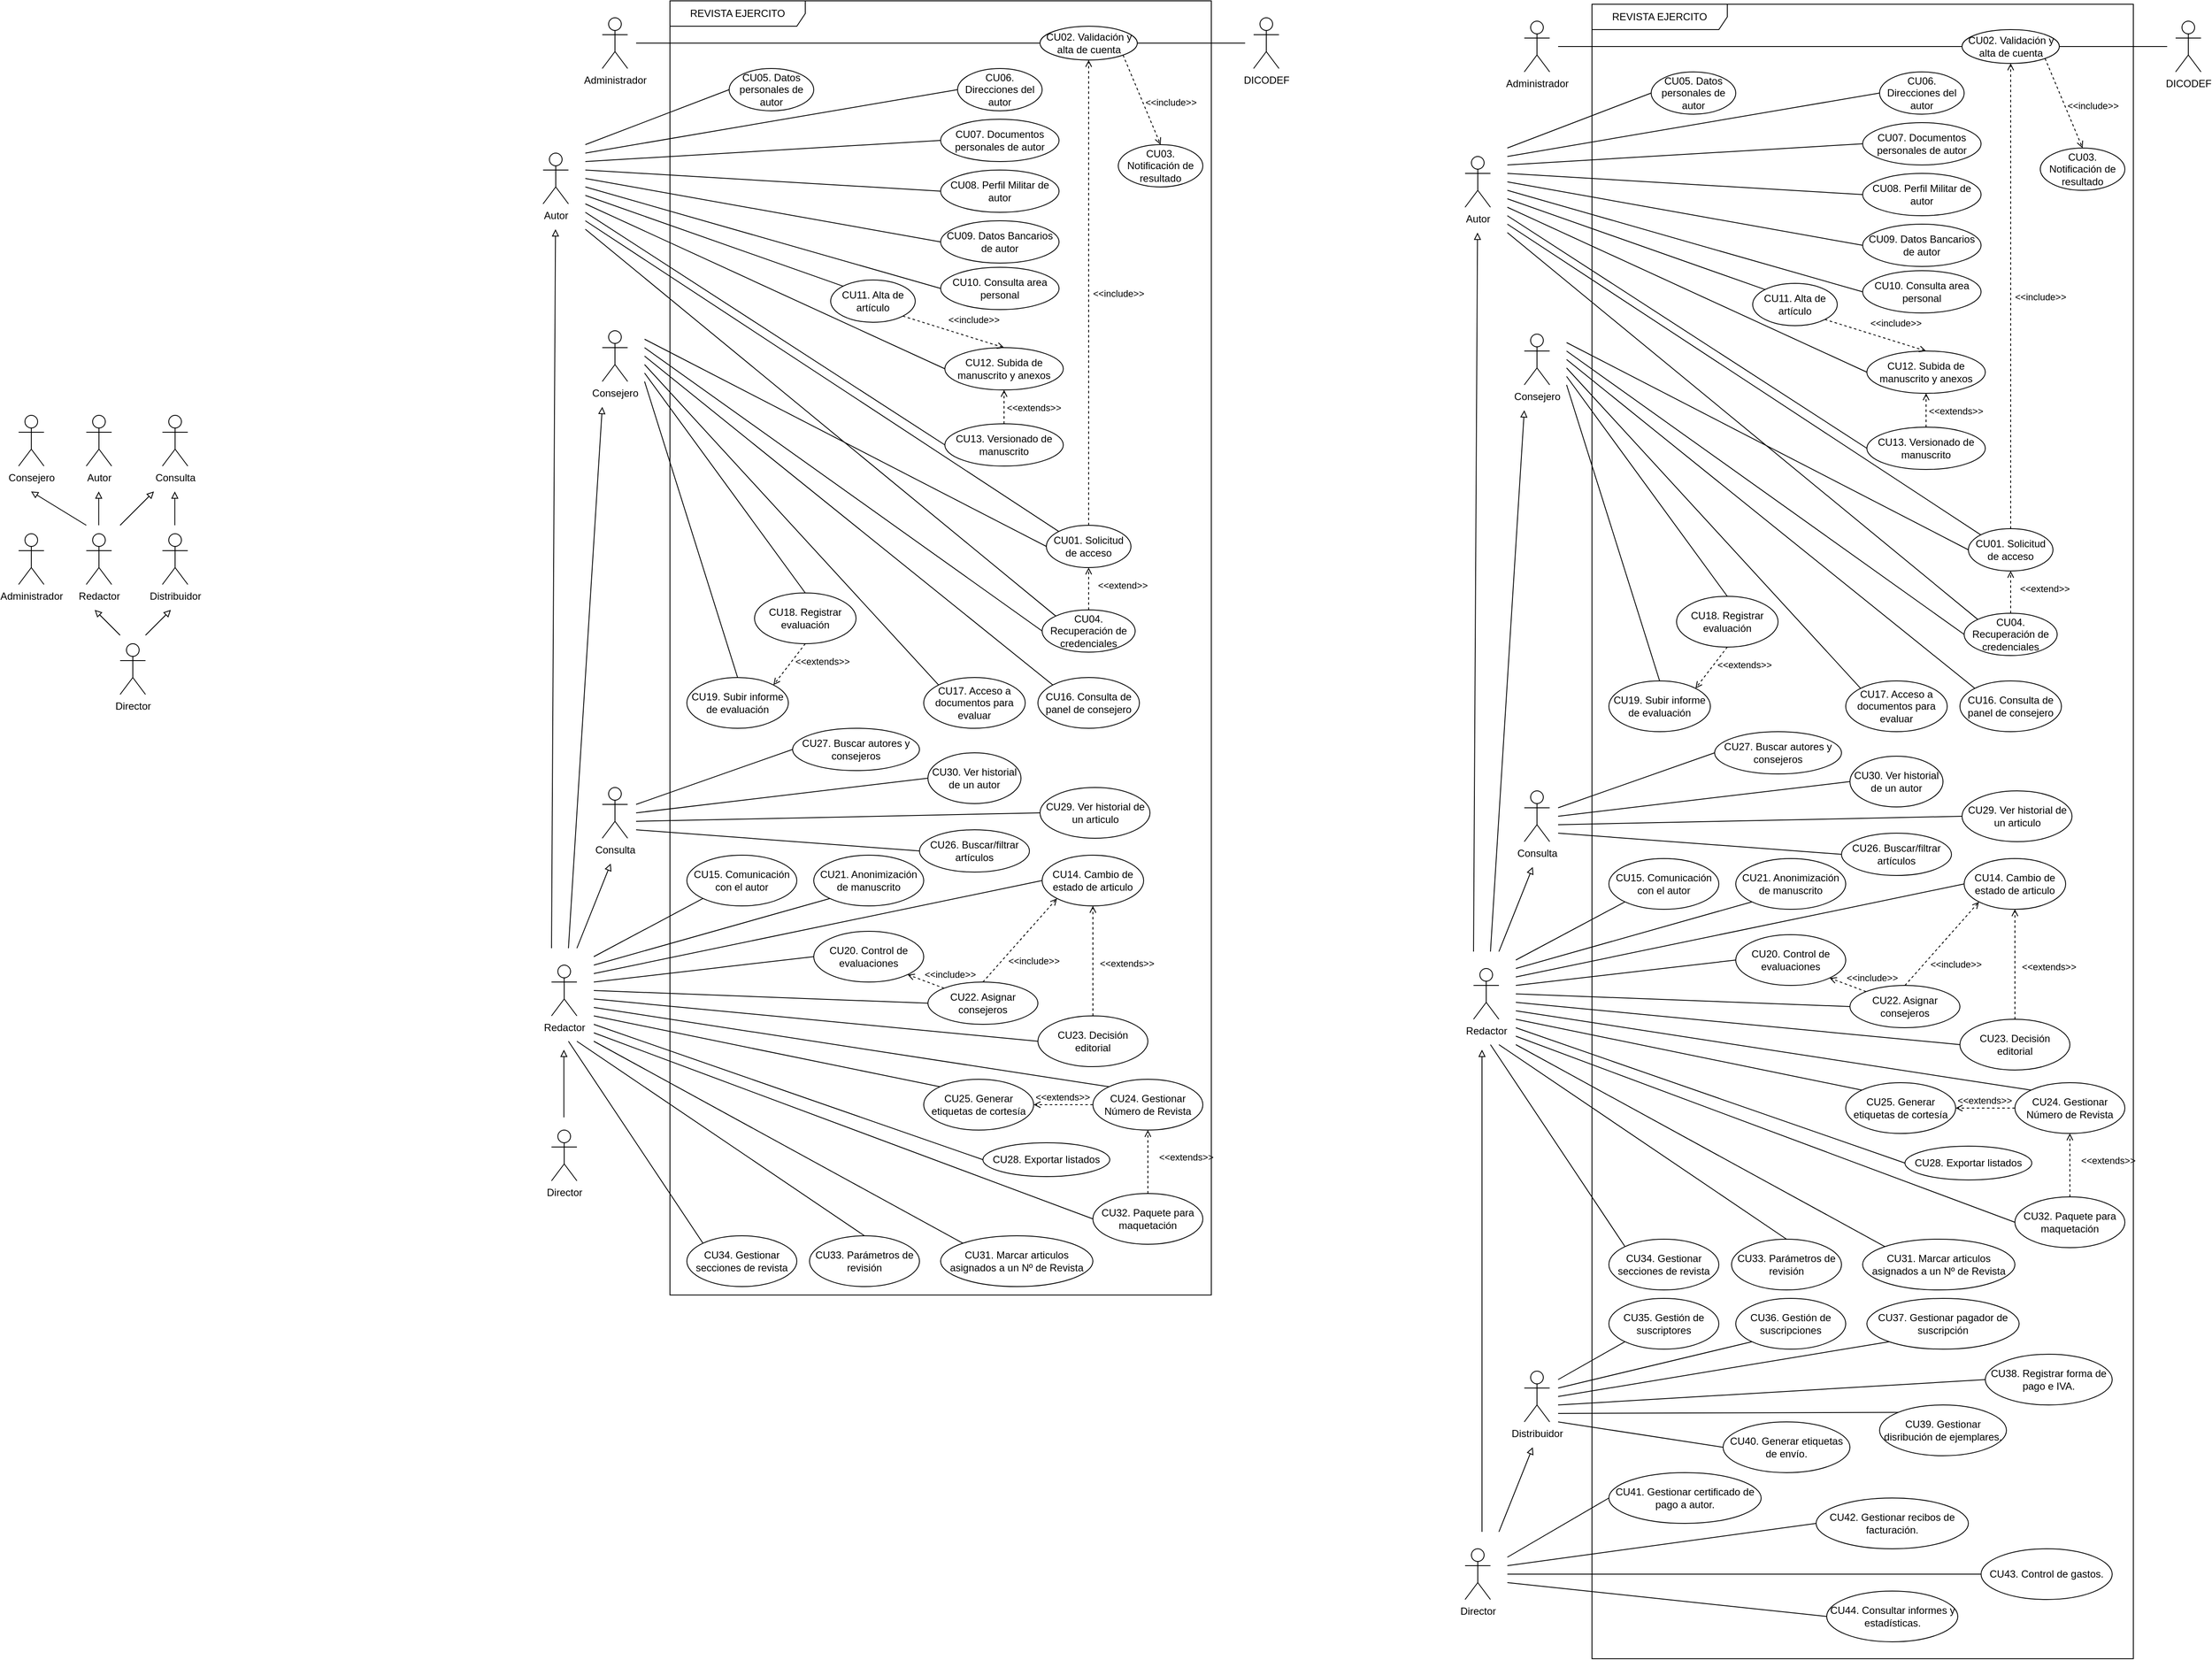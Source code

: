 <mxfile version="28.0.6">
  <diagram name="Página-1" id="x4JUN-QiqnLflG_pkyVO">
    <mxGraphModel dx="6407" dy="3203" grid="1" gridSize="10" guides="1" tooltips="1" connect="1" arrows="1" fold="1" page="1" pageScale="1" pageWidth="1654" pageHeight="1169" math="0" shadow="0">
      <root>
        <mxCell id="0" />
        <mxCell id="1" parent="0" />
        <mxCell id="OnQnRQUOSkfBYbq7Mj6k-1" value="REVISTA EJERCITO" style="shape=umlFrame;whiteSpace=wrap;html=1;pointerEvents=0;recursiveResize=0;container=1;collapsible=0;width=160;" parent="1" vertex="1">
          <mxGeometry x="760" y="220" width="640" height="1530" as="geometry" />
        </mxCell>
        <mxCell id="OnQnRQUOSkfBYbq7Mj6k-6" value="CU02. Validación y alta de cuenta" style="ellipse;html=1;whiteSpace=wrap;" parent="OnQnRQUOSkfBYbq7Mj6k-1" vertex="1">
          <mxGeometry x="437.5" y="30" width="115" height="40" as="geometry" />
        </mxCell>
        <mxCell id="OnQnRQUOSkfBYbq7Mj6k-7" value="CU03. Notificación de resultado" style="ellipse;html=1;whiteSpace=wrap;" parent="OnQnRQUOSkfBYbq7Mj6k-1" vertex="1">
          <mxGeometry x="530" y="170" width="100" height="50" as="geometry" />
        </mxCell>
        <mxCell id="OnQnRQUOSkfBYbq7Mj6k-16" value="CU01. Solicitud de acceso" style="ellipse;html=1;whiteSpace=wrap;" parent="OnQnRQUOSkfBYbq7Mj6k-1" vertex="1">
          <mxGeometry x="445" y="620" width="100" height="50" as="geometry" />
        </mxCell>
        <mxCell id="OnQnRQUOSkfBYbq7Mj6k-63" value="&amp;lt;&amp;lt;include&amp;gt;&amp;gt;" style="html=1;verticalAlign=bottom;labelBackgroundColor=none;endArrow=open;endFill=0;dashed=1;rounded=0;exitX=1;exitY=1;exitDx=0;exitDy=0;entryX=0.5;entryY=0;entryDx=0;entryDy=0;" parent="OnQnRQUOSkfBYbq7Mj6k-1" source="OnQnRQUOSkfBYbq7Mj6k-6" target="OnQnRQUOSkfBYbq7Mj6k-7" edge="1">
          <mxGeometry x="0.43" y="27" width="160" relative="1" as="geometry">
            <mxPoint x="30" y="410" as="sourcePoint" />
            <mxPoint x="190" y="410" as="targetPoint" />
            <mxPoint as="offset" />
          </mxGeometry>
        </mxCell>
        <mxCell id="0r64ApJ4u7zwT-0783JS-1" value="CU04. Recuperación de credenciales" style="ellipse;html=1;whiteSpace=wrap;" vertex="1" parent="OnQnRQUOSkfBYbq7Mj6k-1">
          <mxGeometry x="440" y="720" width="110" height="50" as="geometry" />
        </mxCell>
        <mxCell id="0r64ApJ4u7zwT-0783JS-2" value="&amp;lt;&amp;lt;extend&amp;gt;&amp;gt;" style="html=1;verticalAlign=bottom;labelBackgroundColor=none;endArrow=open;endFill=0;dashed=1;rounded=0;exitX=0.5;exitY=0;exitDx=0;exitDy=0;entryX=0.5;entryY=1;entryDx=0;entryDy=0;" edge="1" parent="OnQnRQUOSkfBYbq7Mj6k-1" source="0r64ApJ4u7zwT-0783JS-1" target="OnQnRQUOSkfBYbq7Mj6k-16">
          <mxGeometry x="-0.2" y="-40" width="160" relative="1" as="geometry">
            <mxPoint x="460" y="625" as="sourcePoint" />
            <mxPoint x="565" y="460" as="targetPoint" />
            <Array as="points" />
            <mxPoint as="offset" />
          </mxGeometry>
        </mxCell>
        <mxCell id="0r64ApJ4u7zwT-0783JS-12" value="&amp;lt;&amp;lt;include&amp;gt;&amp;gt;" style="html=1;verticalAlign=bottom;labelBackgroundColor=none;endArrow=open;endFill=0;dashed=1;rounded=0;exitX=0.5;exitY=0;exitDx=0;exitDy=0;entryX=0.5;entryY=1;entryDx=0;entryDy=0;" edge="1" parent="OnQnRQUOSkfBYbq7Mj6k-1" source="OnQnRQUOSkfBYbq7Mj6k-16" target="OnQnRQUOSkfBYbq7Mj6k-6">
          <mxGeometry x="-0.037" y="-35" width="160" relative="1" as="geometry">
            <mxPoint x="210" y="130" as="sourcePoint" />
            <mxPoint x="350" y="145" as="targetPoint" />
            <mxPoint as="offset" />
          </mxGeometry>
        </mxCell>
        <mxCell id="0r64ApJ4u7zwT-0783JS-15" value="CU05. Datos personales de autor" style="ellipse;html=1;whiteSpace=wrap;" vertex="1" parent="OnQnRQUOSkfBYbq7Mj6k-1">
          <mxGeometry x="70" y="80" width="100" height="50" as="geometry" />
        </mxCell>
        <mxCell id="0r64ApJ4u7zwT-0783JS-17" value="CU06. Direcciones del autor" style="ellipse;html=1;whiteSpace=wrap;" vertex="1" parent="OnQnRQUOSkfBYbq7Mj6k-1">
          <mxGeometry x="340" y="80" width="100" height="50" as="geometry" />
        </mxCell>
        <mxCell id="0r64ApJ4u7zwT-0783JS-43" value="CU07. Documentos personales de autor" style="ellipse;html=1;whiteSpace=wrap;" vertex="1" parent="OnQnRQUOSkfBYbq7Mj6k-1">
          <mxGeometry x="320" y="140" width="140" height="50" as="geometry" />
        </mxCell>
        <mxCell id="0r64ApJ4u7zwT-0783JS-46" value="CU08. Perfil Militar de autor" style="ellipse;html=1;whiteSpace=wrap;" vertex="1" parent="OnQnRQUOSkfBYbq7Mj6k-1">
          <mxGeometry x="320" y="200" width="140" height="50" as="geometry" />
        </mxCell>
        <mxCell id="0r64ApJ4u7zwT-0783JS-48" value="CU09. Datos Bancarios de autor" style="ellipse;html=1;whiteSpace=wrap;" vertex="1" parent="OnQnRQUOSkfBYbq7Mj6k-1">
          <mxGeometry x="320" y="260" width="140" height="50" as="geometry" />
        </mxCell>
        <mxCell id="0r64ApJ4u7zwT-0783JS-50" value="CU10. Consulta area personal" style="ellipse;html=1;whiteSpace=wrap;" vertex="1" parent="OnQnRQUOSkfBYbq7Mj6k-1">
          <mxGeometry x="320" y="315" width="140" height="50" as="geometry" />
        </mxCell>
        <mxCell id="0r64ApJ4u7zwT-0783JS-58" value="CU11. Alta de artículo" style="ellipse;html=1;whiteSpace=wrap;" vertex="1" parent="OnQnRQUOSkfBYbq7Mj6k-1">
          <mxGeometry x="190" y="330" width="100" height="50" as="geometry" />
        </mxCell>
        <mxCell id="0r64ApJ4u7zwT-0783JS-59" value="CU12. Subida de manuscrito y anexos" style="ellipse;html=1;whiteSpace=wrap;" vertex="1" parent="OnQnRQUOSkfBYbq7Mj6k-1">
          <mxGeometry x="325" y="410" width="140" height="50" as="geometry" />
        </mxCell>
        <mxCell id="0r64ApJ4u7zwT-0783JS-60" value="CU13. Versionado de manuscrito" style="ellipse;html=1;whiteSpace=wrap;" vertex="1" parent="OnQnRQUOSkfBYbq7Mj6k-1">
          <mxGeometry x="325" y="500" width="140" height="50" as="geometry" />
        </mxCell>
        <mxCell id="0r64ApJ4u7zwT-0783JS-87" value="CU16. Consulta de panel de consejero" style="ellipse;html=1;whiteSpace=wrap;" vertex="1" parent="OnQnRQUOSkfBYbq7Mj6k-1">
          <mxGeometry x="435" y="800" width="120" height="60" as="geometry" />
        </mxCell>
        <mxCell id="0r64ApJ4u7zwT-0783JS-89" value="CU17. Acceso a documentos para evaluar" style="ellipse;html=1;whiteSpace=wrap;" vertex="1" parent="OnQnRQUOSkfBYbq7Mj6k-1">
          <mxGeometry x="300" y="800" width="120" height="60" as="geometry" />
        </mxCell>
        <mxCell id="0r64ApJ4u7zwT-0783JS-91" value="CU18. Registrar evaluación" style="ellipse;html=1;whiteSpace=wrap;" vertex="1" parent="OnQnRQUOSkfBYbq7Mj6k-1">
          <mxGeometry x="100" y="700" width="120" height="60" as="geometry" />
        </mxCell>
        <mxCell id="0r64ApJ4u7zwT-0783JS-92" value="CU19. Subir informe de evaluación" style="ellipse;html=1;whiteSpace=wrap;" vertex="1" parent="OnQnRQUOSkfBYbq7Mj6k-1">
          <mxGeometry x="20" y="800" width="120" height="60" as="geometry" />
        </mxCell>
        <mxCell id="0r64ApJ4u7zwT-0783JS-110" value="&amp;lt;&amp;lt;include&amp;gt;&amp;gt;" style="html=1;verticalAlign=bottom;labelBackgroundColor=none;endArrow=open;endFill=0;dashed=1;rounded=0;exitX=1;exitY=1;exitDx=0;exitDy=0;entryX=0.5;entryY=0;entryDx=0;entryDy=0;" edge="1" parent="OnQnRQUOSkfBYbq7Mj6k-1" source="0r64ApJ4u7zwT-0783JS-58" target="0r64ApJ4u7zwT-0783JS-59">
          <mxGeometry x="0.329" y="12" width="160" relative="1" as="geometry">
            <mxPoint x="580" y="390" as="sourcePoint" />
            <mxPoint x="630" y="487" as="targetPoint" />
            <mxPoint as="offset" />
          </mxGeometry>
        </mxCell>
        <mxCell id="0r64ApJ4u7zwT-0783JS-112" value="&amp;lt;&amp;lt;extends&amp;gt;&amp;gt;" style="html=1;verticalAlign=bottom;labelBackgroundColor=none;endArrow=open;endFill=0;dashed=1;rounded=0;exitX=0.5;exitY=0;exitDx=0;exitDy=0;entryX=0.5;entryY=1;entryDx=0;entryDy=0;" edge="1" parent="OnQnRQUOSkfBYbq7Mj6k-1" source="0r64ApJ4u7zwT-0783JS-60" target="0r64ApJ4u7zwT-0783JS-59">
          <mxGeometry x="-0.5" y="-35" width="160" relative="1" as="geometry">
            <mxPoint x="540" y="480" as="sourcePoint" />
            <mxPoint x="590" y="577" as="targetPoint" />
            <mxPoint as="offset" />
          </mxGeometry>
        </mxCell>
        <mxCell id="0r64ApJ4u7zwT-0783JS-115" value="&amp;lt;&amp;lt;extends&amp;gt;&amp;gt;" style="html=1;verticalAlign=bottom;labelBackgroundColor=none;endArrow=open;endFill=0;dashed=1;rounded=0;exitX=0.5;exitY=1;exitDx=0;exitDy=0;entryX=1;entryY=0;entryDx=0;entryDy=0;" edge="1" parent="OnQnRQUOSkfBYbq7Mj6k-1" source="0r64ApJ4u7zwT-0783JS-91" target="0r64ApJ4u7zwT-0783JS-92">
          <mxGeometry x="-0.619" y="34" width="160" relative="1" as="geometry">
            <mxPoint x="580" y="1080" as="sourcePoint" />
            <mxPoint x="580" y="910" as="targetPoint" />
            <mxPoint as="offset" />
          </mxGeometry>
        </mxCell>
        <mxCell id="0r64ApJ4u7zwT-0783JS-118" value="CU27. Buscar autores y consejeros" style="ellipse;html=1;whiteSpace=wrap;" vertex="1" parent="OnQnRQUOSkfBYbq7Mj6k-1">
          <mxGeometry x="145" y="860" width="150" height="50" as="geometry" />
        </mxCell>
        <mxCell id="0r64ApJ4u7zwT-0783JS-125" value="CU30. Ver historial de un autor" style="ellipse;html=1;whiteSpace=wrap;" vertex="1" parent="OnQnRQUOSkfBYbq7Mj6k-1">
          <mxGeometry x="305" y="889" width="110" height="60" as="geometry" />
        </mxCell>
        <mxCell id="0r64ApJ4u7zwT-0783JS-123" value="CU29. Ver historial de un articulo" style="ellipse;html=1;whiteSpace=wrap;" vertex="1" parent="OnQnRQUOSkfBYbq7Mj6k-1">
          <mxGeometry x="437.5" y="930" width="130" height="60" as="geometry" />
        </mxCell>
        <mxCell id="0r64ApJ4u7zwT-0783JS-117" value="CU26. Buscar/filtrar artículos" style="ellipse;html=1;whiteSpace=wrap;" vertex="1" parent="OnQnRQUOSkfBYbq7Mj6k-1">
          <mxGeometry x="295" y="980" width="130" height="50" as="geometry" />
        </mxCell>
        <mxCell id="0r64ApJ4u7zwT-0783JS-130" value="CU34. Gestionar secciones de revista" style="ellipse;html=1;whiteSpace=wrap;" vertex="1" parent="OnQnRQUOSkfBYbq7Mj6k-1">
          <mxGeometry x="20" y="1460" width="130" height="60" as="geometry" />
        </mxCell>
        <mxCell id="0r64ApJ4u7zwT-0783JS-129" value="CU33. Parámetros de revisión" style="ellipse;html=1;whiteSpace=wrap;" vertex="1" parent="OnQnRQUOSkfBYbq7Mj6k-1">
          <mxGeometry x="165" y="1460" width="130" height="60" as="geometry" />
        </mxCell>
        <mxCell id="0r64ApJ4u7zwT-0783JS-128" value="CU32. Paquete para maquetación" style="ellipse;html=1;whiteSpace=wrap;" vertex="1" parent="OnQnRQUOSkfBYbq7Mj6k-1">
          <mxGeometry x="500" y="1410" width="130" height="60" as="geometry" />
        </mxCell>
        <mxCell id="0r64ApJ4u7zwT-0783JS-121" value="CU28. Exportar listados" style="ellipse;html=1;whiteSpace=wrap;" vertex="1" parent="OnQnRQUOSkfBYbq7Mj6k-1">
          <mxGeometry x="370" y="1350" width="150" height="40" as="geometry" />
        </mxCell>
        <mxCell id="0r64ApJ4u7zwT-0783JS-98" value="CU22. Asignar consejeros" style="ellipse;html=1;whiteSpace=wrap;" vertex="1" parent="OnQnRQUOSkfBYbq7Mj6k-1">
          <mxGeometry x="305" y="1160" width="130" height="50" as="geometry" />
        </mxCell>
        <mxCell id="OnQnRQUOSkfBYbq7Mj6k-2" value="Administrador" style="shape=umlActor;verticalLabelPosition=bottom;verticalAlign=top;html=1;" parent="1" vertex="1">
          <mxGeometry x="-10" y="850" width="30" height="60" as="geometry" />
        </mxCell>
        <mxCell id="OnQnRQUOSkfBYbq7Mj6k-3" value="Redactor" style="shape=umlActor;verticalLabelPosition=bottom;verticalAlign=top;html=1;" parent="1" vertex="1">
          <mxGeometry x="70" y="850" width="30" height="60" as="geometry" />
        </mxCell>
        <mxCell id="OnQnRQUOSkfBYbq7Mj6k-4" value="Consejero" style="shape=umlActor;verticalLabelPosition=bottom;verticalAlign=top;html=1;" parent="1" vertex="1">
          <mxGeometry x="-10" y="710" width="30" height="60" as="geometry" />
        </mxCell>
        <mxCell id="OnQnRQUOSkfBYbq7Mj6k-13" value="" style="endArrow=none;html=1;rounded=0;entryX=0;entryY=0.5;entryDx=0;entryDy=0;" parent="1" target="OnQnRQUOSkfBYbq7Mj6k-6" edge="1">
          <mxGeometry width="50" height="50" relative="1" as="geometry">
            <mxPoint x="720" y="270" as="sourcePoint" />
            <mxPoint x="890" y="370" as="targetPoint" />
          </mxGeometry>
        </mxCell>
        <mxCell id="OnQnRQUOSkfBYbq7Mj6k-14" value="" style="endArrow=none;html=1;rounded=0;entryX=0;entryY=0;entryDx=0;entryDy=0;" parent="1" target="OnQnRQUOSkfBYbq7Mj6k-16" edge="1">
          <mxGeometry width="50" height="50" relative="1" as="geometry">
            <mxPoint x="660" y="480" as="sourcePoint" />
            <mxPoint x="890" y="370" as="targetPoint" />
          </mxGeometry>
        </mxCell>
        <mxCell id="OnQnRQUOSkfBYbq7Mj6k-19" value="Autor" style="shape=umlActor;verticalLabelPosition=bottom;verticalAlign=top;html=1;" parent="1" vertex="1">
          <mxGeometry x="70" y="710" width="30" height="60" as="geometry" />
        </mxCell>
        <mxCell id="OnQnRQUOSkfBYbq7Mj6k-20" value="" style="endArrow=none;html=1;rounded=0;entryX=0;entryY=0.5;entryDx=0;entryDy=0;" parent="1" target="OnQnRQUOSkfBYbq7Mj6k-16" edge="1">
          <mxGeometry width="50" height="50" relative="1" as="geometry">
            <mxPoint x="730" y="620" as="sourcePoint" />
            <mxPoint x="960" y="410" as="targetPoint" />
          </mxGeometry>
        </mxCell>
        <mxCell id="OnQnRQUOSkfBYbq7Mj6k-48" value="Director" style="shape=umlActor;verticalLabelPosition=bottom;verticalAlign=top;html=1;" parent="1" vertex="1">
          <mxGeometry x="110" y="980" width="30" height="60" as="geometry" />
        </mxCell>
        <mxCell id="OnQnRQUOSkfBYbq7Mj6k-50" value="Distribuidor" style="shape=umlActor;verticalLabelPosition=bottom;verticalAlign=top;html=1;" parent="1" vertex="1">
          <mxGeometry x="160" y="850" width="30" height="60" as="geometry" />
        </mxCell>
        <mxCell id="OnQnRQUOSkfBYbq7Mj6k-8" value="DICODEF" style="shape=umlActor;verticalLabelPosition=bottom;verticalAlign=top;html=1;" parent="1" vertex="1">
          <mxGeometry x="1450" y="240" width="30" height="60" as="geometry" />
        </mxCell>
        <mxCell id="0r64ApJ4u7zwT-0783JS-3" value="Consulta" style="shape=umlActor;verticalLabelPosition=bottom;verticalAlign=top;html=1;" vertex="1" parent="1">
          <mxGeometry x="160" y="710" width="30" height="60" as="geometry" />
        </mxCell>
        <mxCell id="0r64ApJ4u7zwT-0783JS-4" value="" style="endArrow=block;html=1;rounded=0;endFill=0;" edge="1" parent="1">
          <mxGeometry width="50" height="50" relative="1" as="geometry">
            <mxPoint x="110" y="840" as="sourcePoint" />
            <mxPoint x="150" y="800" as="targetPoint" />
          </mxGeometry>
        </mxCell>
        <mxCell id="0r64ApJ4u7zwT-0783JS-5" value="" style="endArrow=block;html=1;rounded=0;endFill=0;" edge="1" parent="1">
          <mxGeometry width="50" height="50" relative="1" as="geometry">
            <mxPoint x="174.66" y="840" as="sourcePoint" />
            <mxPoint x="174.66" y="800" as="targetPoint" />
          </mxGeometry>
        </mxCell>
        <mxCell id="0r64ApJ4u7zwT-0783JS-6" value="" style="endArrow=block;html=1;rounded=0;endFill=0;" edge="1" parent="1">
          <mxGeometry width="50" height="50" relative="1" as="geometry">
            <mxPoint x="110" y="970" as="sourcePoint" />
            <mxPoint x="80" y="940" as="targetPoint" />
          </mxGeometry>
        </mxCell>
        <mxCell id="0r64ApJ4u7zwT-0783JS-9" value="Administrador" style="shape=umlActor;verticalLabelPosition=bottom;verticalAlign=top;html=1;" vertex="1" parent="1">
          <mxGeometry x="680" y="240" width="30" height="60" as="geometry" />
        </mxCell>
        <mxCell id="0r64ApJ4u7zwT-0783JS-11" value="Consejero" style="shape=umlActor;verticalLabelPosition=bottom;verticalAlign=top;html=1;" vertex="1" parent="1">
          <mxGeometry x="680" y="610" width="30" height="60" as="geometry" />
        </mxCell>
        <mxCell id="0r64ApJ4u7zwT-0783JS-13" value="" style="endArrow=none;html=1;rounded=0;entryX=0;entryY=0;entryDx=0;entryDy=0;" edge="1" parent="1" target="0r64ApJ4u7zwT-0783JS-1">
          <mxGeometry width="50" height="50" relative="1" as="geometry">
            <mxPoint x="660" y="490" as="sourcePoint" />
            <mxPoint x="1010" y="470" as="targetPoint" />
          </mxGeometry>
        </mxCell>
        <mxCell id="0r64ApJ4u7zwT-0783JS-14" value="" style="endArrow=none;html=1;rounded=0;entryX=0;entryY=0.5;entryDx=0;entryDy=0;" edge="1" parent="1" target="0r64ApJ4u7zwT-0783JS-1">
          <mxGeometry width="50" height="50" relative="1" as="geometry">
            <mxPoint x="730" y="630" as="sourcePoint" />
            <mxPoint x="980" y="490" as="targetPoint" />
          </mxGeometry>
        </mxCell>
        <mxCell id="0r64ApJ4u7zwT-0783JS-16" value="" style="endArrow=none;html=1;rounded=0;entryX=0;entryY=0.5;entryDx=0;entryDy=0;" edge="1" parent="1" target="0r64ApJ4u7zwT-0783JS-15">
          <mxGeometry width="50" height="50" relative="1" as="geometry">
            <mxPoint x="660" y="390" as="sourcePoint" />
            <mxPoint x="1245" y="370" as="targetPoint" />
          </mxGeometry>
        </mxCell>
        <mxCell id="0r64ApJ4u7zwT-0783JS-18" value="" style="endArrow=none;html=1;rounded=0;entryX=0;entryY=0.5;entryDx=0;entryDy=0;" edge="1" parent="1" target="0r64ApJ4u7zwT-0783JS-17">
          <mxGeometry width="50" height="50" relative="1" as="geometry">
            <mxPoint x="660" y="400" as="sourcePoint" />
            <mxPoint x="1040" y="380" as="targetPoint" />
          </mxGeometry>
        </mxCell>
        <mxCell id="0r64ApJ4u7zwT-0783JS-44" value="" style="endArrow=none;html=1;rounded=0;entryX=0;entryY=0.5;entryDx=0;entryDy=0;" edge="1" parent="1" target="0r64ApJ4u7zwT-0783JS-43">
          <mxGeometry width="50" height="50" relative="1" as="geometry">
            <mxPoint x="660" y="410" as="sourcePoint" />
            <mxPoint x="1150" y="400" as="targetPoint" />
          </mxGeometry>
        </mxCell>
        <mxCell id="0r64ApJ4u7zwT-0783JS-10" value="Autor" style="shape=umlActor;verticalLabelPosition=bottom;verticalAlign=top;html=1;" vertex="1" parent="1">
          <mxGeometry x="610" y="400" width="30" height="60" as="geometry" />
        </mxCell>
        <mxCell id="0r64ApJ4u7zwT-0783JS-47" value="" style="endArrow=none;html=1;rounded=0;entryX=0;entryY=0.5;entryDx=0;entryDy=0;" edge="1" parent="1" target="0r64ApJ4u7zwT-0783JS-46">
          <mxGeometry width="50" height="50" relative="1" as="geometry">
            <mxPoint x="660" y="420" as="sourcePoint" />
            <mxPoint x="1250" y="485" as="targetPoint" />
          </mxGeometry>
        </mxCell>
        <mxCell id="0r64ApJ4u7zwT-0783JS-49" value="" style="endArrow=none;html=1;rounded=0;entryX=0;entryY=0.5;entryDx=0;entryDy=0;" edge="1" parent="1" target="0r64ApJ4u7zwT-0783JS-48">
          <mxGeometry width="50" height="50" relative="1" as="geometry">
            <mxPoint x="660" y="430" as="sourcePoint" />
            <mxPoint x="1270" y="455" as="targetPoint" />
          </mxGeometry>
        </mxCell>
        <mxCell id="0r64ApJ4u7zwT-0783JS-51" value="" style="endArrow=none;html=1;rounded=0;entryX=0;entryY=0.5;entryDx=0;entryDy=0;" edge="1" parent="1" target="0r64ApJ4u7zwT-0783JS-50">
          <mxGeometry width="50" height="50" relative="1" as="geometry">
            <mxPoint x="660" y="440" as="sourcePoint" />
            <mxPoint x="1340" y="565" as="targetPoint" />
          </mxGeometry>
        </mxCell>
        <mxCell id="0r64ApJ4u7zwT-0783JS-52" value="" style="endArrow=block;html=1;rounded=0;endFill=0;" edge="1" parent="1">
          <mxGeometry width="50" height="50" relative="1" as="geometry">
            <mxPoint x="84.71" y="840" as="sourcePoint" />
            <mxPoint x="84.71" y="800" as="targetPoint" />
          </mxGeometry>
        </mxCell>
        <mxCell id="0r64ApJ4u7zwT-0783JS-53" value="" style="endArrow=block;html=1;rounded=0;endFill=0;" edge="1" parent="1">
          <mxGeometry width="50" height="50" relative="1" as="geometry">
            <mxPoint x="70" y="840" as="sourcePoint" />
            <mxPoint x="4.71" y="800" as="targetPoint" />
          </mxGeometry>
        </mxCell>
        <mxCell id="0r64ApJ4u7zwT-0783JS-54" value="" style="endArrow=block;html=1;rounded=0;endFill=0;" edge="1" parent="1">
          <mxGeometry width="50" height="50" relative="1" as="geometry">
            <mxPoint x="140" y="970" as="sourcePoint" />
            <mxPoint x="170" y="940" as="targetPoint" />
          </mxGeometry>
        </mxCell>
        <mxCell id="0r64ApJ4u7zwT-0783JS-56" value="" style="endArrow=block;html=1;rounded=0;endFill=0;" edge="1" parent="1">
          <mxGeometry width="50" height="50" relative="1" as="geometry">
            <mxPoint x="640" y="1340" as="sourcePoint" />
            <mxPoint x="680" y="700" as="targetPoint" />
          </mxGeometry>
        </mxCell>
        <mxCell id="0r64ApJ4u7zwT-0783JS-57" value="" style="endArrow=block;html=1;rounded=0;endFill=0;" edge="1" parent="1">
          <mxGeometry width="50" height="50" relative="1" as="geometry">
            <mxPoint x="620" y="1340" as="sourcePoint" />
            <mxPoint x="624.7" y="490" as="targetPoint" />
          </mxGeometry>
        </mxCell>
        <mxCell id="0r64ApJ4u7zwT-0783JS-61" value="" style="endArrow=none;html=1;rounded=0;entryX=0;entryY=0;entryDx=0;entryDy=0;" edge="1" parent="1" target="0r64ApJ4u7zwT-0783JS-58">
          <mxGeometry width="50" height="50" relative="1" as="geometry">
            <mxPoint x="660" y="450" as="sourcePoint" />
            <mxPoint x="1405" y="925" as="targetPoint" />
          </mxGeometry>
        </mxCell>
        <mxCell id="0r64ApJ4u7zwT-0783JS-62" value="" style="endArrow=none;html=1;rounded=0;entryX=0;entryY=0.5;entryDx=0;entryDy=0;" edge="1" parent="1" target="0r64ApJ4u7zwT-0783JS-59">
          <mxGeometry width="50" height="50" relative="1" as="geometry">
            <mxPoint x="660" y="460" as="sourcePoint" />
            <mxPoint x="1485" y="975" as="targetPoint" />
          </mxGeometry>
        </mxCell>
        <mxCell id="0r64ApJ4u7zwT-0783JS-63" value="" style="endArrow=none;html=1;rounded=0;entryX=0;entryY=0.5;entryDx=0;entryDy=0;" edge="1" parent="1" target="0r64ApJ4u7zwT-0783JS-60">
          <mxGeometry width="50" height="50" relative="1" as="geometry">
            <mxPoint x="660" y="470" as="sourcePoint" />
            <mxPoint x="1865" y="1105" as="targetPoint" />
          </mxGeometry>
        </mxCell>
        <mxCell id="0r64ApJ4u7zwT-0783JS-88" value="" style="endArrow=none;html=1;rounded=0;entryX=0;entryY=0;entryDx=0;entryDy=0;" edge="1" parent="1" target="0r64ApJ4u7zwT-0783JS-87">
          <mxGeometry width="50" height="50" relative="1" as="geometry">
            <mxPoint x="730" y="640" as="sourcePoint" />
            <mxPoint x="1330" y="1125" as="targetPoint" />
          </mxGeometry>
        </mxCell>
        <mxCell id="0r64ApJ4u7zwT-0783JS-90" value="" style="endArrow=none;html=1;rounded=0;entryX=0;entryY=0;entryDx=0;entryDy=0;" edge="1" parent="1" target="0r64ApJ4u7zwT-0783JS-89">
          <mxGeometry width="50" height="50" relative="1" as="geometry">
            <mxPoint x="730" y="650" as="sourcePoint" />
            <mxPoint x="1270" y="1140" as="targetPoint" />
          </mxGeometry>
        </mxCell>
        <mxCell id="0r64ApJ4u7zwT-0783JS-93" value="" style="endArrow=none;html=1;rounded=0;entryX=0.5;entryY=0;entryDx=0;entryDy=0;" edge="1" parent="1" target="0r64ApJ4u7zwT-0783JS-91">
          <mxGeometry width="50" height="50" relative="1" as="geometry">
            <mxPoint x="730" y="660" as="sourcePoint" />
            <mxPoint x="1197" y="1269" as="targetPoint" />
          </mxGeometry>
        </mxCell>
        <mxCell id="0r64ApJ4u7zwT-0783JS-94" value="" style="endArrow=none;html=1;rounded=0;entryX=0.5;entryY=0;entryDx=0;entryDy=0;" edge="1" parent="1" target="0r64ApJ4u7zwT-0783JS-92">
          <mxGeometry width="50" height="50" relative="1" as="geometry">
            <mxPoint x="730" y="670" as="sourcePoint" />
            <mxPoint x="1100" y="1310" as="targetPoint" />
          </mxGeometry>
        </mxCell>
        <mxCell id="0r64ApJ4u7zwT-0783JS-109" value="" style="endArrow=none;html=1;rounded=0;exitX=1;exitY=0.5;exitDx=0;exitDy=0;" edge="1" parent="1" source="OnQnRQUOSkfBYbq7Mj6k-6">
          <mxGeometry width="50" height="50" relative="1" as="geometry">
            <mxPoint x="1370" y="285" as="sourcePoint" />
            <mxPoint x="1440" y="270" as="targetPoint" />
          </mxGeometry>
        </mxCell>
        <mxCell id="0r64ApJ4u7zwT-0783JS-64" value="CU14. Cambio de estado de articulo" style="ellipse;html=1;whiteSpace=wrap;" vertex="1" parent="1">
          <mxGeometry x="1200" y="1230" width="120" height="60" as="geometry" />
        </mxCell>
        <mxCell id="0r64ApJ4u7zwT-0783JS-66" value="CU15. Comunicación con el autor" style="ellipse;html=1;whiteSpace=wrap;" vertex="1" parent="1">
          <mxGeometry x="780" y="1230" width="130" height="60" as="geometry" />
        </mxCell>
        <mxCell id="0r64ApJ4u7zwT-0783JS-95" value="CU20. Control de evaluaciones" style="ellipse;html=1;whiteSpace=wrap;" vertex="1" parent="1">
          <mxGeometry x="930" y="1320" width="130" height="60" as="geometry" />
        </mxCell>
        <mxCell id="0r64ApJ4u7zwT-0783JS-97" value="CU21. Anonimización de manuscrito" style="ellipse;html=1;whiteSpace=wrap;" vertex="1" parent="1">
          <mxGeometry x="930" y="1230" width="130" height="60" as="geometry" />
        </mxCell>
        <mxCell id="0r64ApJ4u7zwT-0783JS-99" value="CU23. Decisión editorial" style="ellipse;html=1;whiteSpace=wrap;" vertex="1" parent="1">
          <mxGeometry x="1195" y="1420" width="130" height="60" as="geometry" />
        </mxCell>
        <mxCell id="0r64ApJ4u7zwT-0783JS-101" value="CU24. Gestionar Número de Revista" style="ellipse;html=1;whiteSpace=wrap;" vertex="1" parent="1">
          <mxGeometry x="1260" y="1495" width="130" height="60" as="geometry" />
        </mxCell>
        <mxCell id="0r64ApJ4u7zwT-0783JS-102" value="CU25. Generar etiquetas de cortesía" style="ellipse;html=1;whiteSpace=wrap;" vertex="1" parent="1">
          <mxGeometry x="1060" y="1495" width="130" height="60" as="geometry" />
        </mxCell>
        <mxCell id="0r64ApJ4u7zwT-0783JS-111" value="&amp;lt;&amp;lt;include&amp;gt;&amp;gt;" style="html=1;verticalAlign=bottom;labelBackgroundColor=none;endArrow=open;endFill=0;dashed=1;rounded=0;entryX=1;entryY=1;entryDx=0;entryDy=0;exitX=0;exitY=0;exitDx=0;exitDy=0;" edge="1" parent="1" source="0r64ApJ4u7zwT-0783JS-98" target="0r64ApJ4u7zwT-0783JS-95">
          <mxGeometry x="-1" y="-10" width="160" relative="1" as="geometry">
            <mxPoint x="1280" y="1340" as="sourcePoint" />
            <mxPoint x="1400" y="1397" as="targetPoint" />
            <mxPoint x="3" y="2" as="offset" />
          </mxGeometry>
        </mxCell>
        <mxCell id="0r64ApJ4u7zwT-0783JS-113" value="&amp;lt;&amp;lt;include&amp;gt;&amp;gt;" style="html=1;verticalAlign=bottom;labelBackgroundColor=none;endArrow=open;endFill=0;dashed=1;rounded=0;exitX=0.5;exitY=0;exitDx=0;exitDy=0;entryX=0;entryY=1;entryDx=0;entryDy=0;" edge="1" parent="1" source="0r64ApJ4u7zwT-0783JS-98" target="0r64ApJ4u7zwT-0783JS-64">
          <mxGeometry x="-0.209" y="-34" width="160" relative="1" as="geometry">
            <mxPoint x="1280" y="1370" as="sourcePoint" />
            <mxPoint x="1280" y="1320" as="targetPoint" />
            <Array as="points" />
            <mxPoint as="offset" />
          </mxGeometry>
        </mxCell>
        <mxCell id="0r64ApJ4u7zwT-0783JS-114" value="&amp;lt;&amp;lt;extends&amp;gt;&amp;gt;" style="html=1;verticalAlign=bottom;labelBackgroundColor=none;endArrow=open;endFill=0;dashed=1;rounded=0;exitX=0.5;exitY=0;exitDx=0;exitDy=0;entryX=0.5;entryY=1;entryDx=0;entryDy=0;" edge="1" parent="1" source="0r64ApJ4u7zwT-0783JS-99" target="0r64ApJ4u7zwT-0783JS-64">
          <mxGeometry x="-0.176" y="-40" width="160" relative="1" as="geometry">
            <mxPoint x="1300" y="1420" as="sourcePoint" />
            <mxPoint x="1300" y="1380" as="targetPoint" />
            <mxPoint as="offset" />
          </mxGeometry>
        </mxCell>
        <mxCell id="0r64ApJ4u7zwT-0783JS-116" value="&amp;lt;&amp;lt;extends&amp;gt;&amp;gt;" style="html=1;verticalAlign=bottom;labelBackgroundColor=none;endArrow=open;endFill=0;dashed=1;rounded=0;exitX=0;exitY=0.5;exitDx=0;exitDy=0;entryX=1;entryY=0.5;entryDx=0;entryDy=0;" edge="1" parent="1" source="0r64ApJ4u7zwT-0783JS-101" target="0r64ApJ4u7zwT-0783JS-102">
          <mxGeometry x="0.029" width="160" relative="1" as="geometry">
            <mxPoint x="1017" y="1550" as="sourcePoint" />
            <mxPoint x="980" y="1599" as="targetPoint" />
            <mxPoint as="offset" />
          </mxGeometry>
        </mxCell>
        <mxCell id="0r64ApJ4u7zwT-0783JS-135" value="&amp;lt;&amp;lt;extends&amp;gt;&amp;gt;" style="html=1;verticalAlign=bottom;labelBackgroundColor=none;endArrow=open;endFill=0;dashed=1;rounded=0;exitX=0.5;exitY=0;exitDx=0;exitDy=0;entryX=0.5;entryY=1;entryDx=0;entryDy=0;" edge="1" parent="1" source="0r64ApJ4u7zwT-0783JS-128" target="0r64ApJ4u7zwT-0783JS-101">
          <mxGeometry x="-0.097" y="-45" width="160" relative="1" as="geometry">
            <mxPoint x="1350" y="1590" as="sourcePoint" />
            <mxPoint x="1280" y="1590" as="targetPoint" />
            <mxPoint as="offset" />
          </mxGeometry>
        </mxCell>
        <mxCell id="0r64ApJ4u7zwT-0783JS-55" value="Redactor" style="shape=umlActor;verticalLabelPosition=bottom;verticalAlign=top;html=1;" vertex="1" parent="1">
          <mxGeometry x="620" y="1360" width="30" height="60" as="geometry" />
        </mxCell>
        <mxCell id="0r64ApJ4u7zwT-0783JS-65" value="" style="endArrow=none;html=1;rounded=0;entryX=0;entryY=0.5;entryDx=0;entryDy=0;" edge="1" parent="1" target="0r64ApJ4u7zwT-0783JS-64">
          <mxGeometry width="50" height="50" relative="1" as="geometry">
            <mxPoint x="670" y="1370" as="sourcePoint" />
            <mxPoint x="1425" y="1245" as="targetPoint" />
          </mxGeometry>
        </mxCell>
        <mxCell id="0r64ApJ4u7zwT-0783JS-67" value="" style="endArrow=none;html=1;rounded=0;entryX=0;entryY=1;entryDx=0;entryDy=0;" edge="1" parent="1" target="0r64ApJ4u7zwT-0783JS-66">
          <mxGeometry width="50" height="50" relative="1" as="geometry">
            <mxPoint x="670" y="1350" as="sourcePoint" />
            <mxPoint x="950" y="1010" as="targetPoint" />
          </mxGeometry>
        </mxCell>
        <mxCell id="0r64ApJ4u7zwT-0783JS-96" value="" style="endArrow=none;html=1;rounded=0;entryX=0;entryY=0.5;entryDx=0;entryDy=0;" edge="1" parent="1" target="0r64ApJ4u7zwT-0783JS-95">
          <mxGeometry width="50" height="50" relative="1" as="geometry">
            <mxPoint x="670" y="1380" as="sourcePoint" />
            <mxPoint x="974" y="1350" as="targetPoint" />
          </mxGeometry>
        </mxCell>
        <mxCell id="0r64ApJ4u7zwT-0783JS-103" value="" style="endArrow=none;html=1;rounded=0;entryX=0;entryY=1;entryDx=0;entryDy=0;" edge="1" parent="1" target="0r64ApJ4u7zwT-0783JS-97">
          <mxGeometry width="50" height="50" relative="1" as="geometry">
            <mxPoint x="670" y="1360" as="sourcePoint" />
            <mxPoint x="1280" y="1390" as="targetPoint" />
          </mxGeometry>
        </mxCell>
        <mxCell id="0r64ApJ4u7zwT-0783JS-104" value="" style="endArrow=none;html=1;rounded=0;entryX=0;entryY=0.5;entryDx=0;entryDy=0;" edge="1" parent="1" target="0r64ApJ4u7zwT-0783JS-98">
          <mxGeometry width="50" height="50" relative="1" as="geometry">
            <mxPoint x="670" y="1390" as="sourcePoint" />
            <mxPoint x="1100" y="1420" as="targetPoint" />
          </mxGeometry>
        </mxCell>
        <mxCell id="0r64ApJ4u7zwT-0783JS-105" value="" style="endArrow=none;html=1;rounded=0;entryX=0;entryY=0.5;entryDx=0;entryDy=0;" edge="1" parent="1" target="0r64ApJ4u7zwT-0783JS-99">
          <mxGeometry width="50" height="50" relative="1" as="geometry">
            <mxPoint x="670" y="1400" as="sourcePoint" />
            <mxPoint x="1100" y="1430" as="targetPoint" />
          </mxGeometry>
        </mxCell>
        <mxCell id="0r64ApJ4u7zwT-0783JS-107" value="" style="endArrow=none;html=1;rounded=0;entryX=0;entryY=0;entryDx=0;entryDy=0;" edge="1" parent="1" target="0r64ApJ4u7zwT-0783JS-101">
          <mxGeometry width="50" height="50" relative="1" as="geometry">
            <mxPoint x="670" y="1410" as="sourcePoint" />
            <mxPoint x="1250" y="1500" as="targetPoint" />
          </mxGeometry>
        </mxCell>
        <mxCell id="0r64ApJ4u7zwT-0783JS-108" value="" style="endArrow=none;html=1;rounded=0;entryX=0;entryY=0;entryDx=0;entryDy=0;" edge="1" parent="1" target="0r64ApJ4u7zwT-0783JS-102">
          <mxGeometry width="50" height="50" relative="1" as="geometry">
            <mxPoint x="670" y="1420" as="sourcePoint" />
            <mxPoint x="1220" y="1510" as="targetPoint" />
          </mxGeometry>
        </mxCell>
        <mxCell id="0r64ApJ4u7zwT-0783JS-119" value="" style="endArrow=none;html=1;rounded=0;entryX=0;entryY=0.5;entryDx=0;entryDy=0;" edge="1" parent="1" target="0r64ApJ4u7zwT-0783JS-117">
          <mxGeometry width="50" height="50" relative="1" as="geometry">
            <mxPoint x="720" y="1200" as="sourcePoint" />
            <mxPoint x="1159" y="1589" as="targetPoint" />
          </mxGeometry>
        </mxCell>
        <mxCell id="0r64ApJ4u7zwT-0783JS-120" value="" style="endArrow=none;html=1;rounded=0;entryX=0;entryY=0.5;entryDx=0;entryDy=0;" edge="1" parent="1" target="0r64ApJ4u7zwT-0783JS-118">
          <mxGeometry width="50" height="50" relative="1" as="geometry">
            <mxPoint x="720" y="1170" as="sourcePoint" />
            <mxPoint x="1149" y="1609" as="targetPoint" />
          </mxGeometry>
        </mxCell>
        <mxCell id="0r64ApJ4u7zwT-0783JS-122" value="" style="endArrow=none;html=1;rounded=0;entryX=0;entryY=0.5;entryDx=0;entryDy=0;" edge="1" parent="1" target="0r64ApJ4u7zwT-0783JS-121">
          <mxGeometry width="50" height="50" relative="1" as="geometry">
            <mxPoint x="670" y="1430" as="sourcePoint" />
            <mxPoint x="1029" y="1639" as="targetPoint" />
          </mxGeometry>
        </mxCell>
        <mxCell id="0r64ApJ4u7zwT-0783JS-124" value="" style="endArrow=none;html=1;rounded=0;entryX=0;entryY=0.5;entryDx=0;entryDy=0;" edge="1" parent="1" target="0r64ApJ4u7zwT-0783JS-123">
          <mxGeometry width="50" height="50" relative="1" as="geometry">
            <mxPoint x="720" y="1190" as="sourcePoint" />
            <mxPoint x="1220" y="1680" as="targetPoint" />
          </mxGeometry>
        </mxCell>
        <mxCell id="0r64ApJ4u7zwT-0783JS-126" value="" style="endArrow=none;html=1;rounded=0;entryX=0;entryY=0.5;entryDx=0;entryDy=0;" edge="1" parent="1" target="0r64ApJ4u7zwT-0783JS-125">
          <mxGeometry width="50" height="50" relative="1" as="geometry">
            <mxPoint x="720" y="1180" as="sourcePoint" />
            <mxPoint x="1119" y="1709" as="targetPoint" />
          </mxGeometry>
        </mxCell>
        <mxCell id="0r64ApJ4u7zwT-0783JS-131" value="" style="endArrow=none;html=1;rounded=0;entryX=0;entryY=0.5;entryDx=0;entryDy=0;" edge="1" parent="1" target="0r64ApJ4u7zwT-0783JS-128">
          <mxGeometry width="50" height="50" relative="1" as="geometry">
            <mxPoint x="670" y="1440" as="sourcePoint" />
            <mxPoint x="1425" y="1780" as="targetPoint" />
          </mxGeometry>
        </mxCell>
        <mxCell id="0r64ApJ4u7zwT-0783JS-133" value="" style="endArrow=none;html=1;rounded=0;entryX=0.5;entryY=0;entryDx=0;entryDy=0;" edge="1" parent="1" target="0r64ApJ4u7zwT-0783JS-129">
          <mxGeometry width="50" height="50" relative="1" as="geometry">
            <mxPoint x="650" y="1450" as="sourcePoint" />
            <mxPoint x="1500" y="1900" as="targetPoint" />
          </mxGeometry>
        </mxCell>
        <mxCell id="0r64ApJ4u7zwT-0783JS-134" value="" style="endArrow=none;html=1;rounded=0;entryX=0;entryY=0;entryDx=0;entryDy=0;" edge="1" parent="1" target="0r64ApJ4u7zwT-0783JS-130">
          <mxGeometry width="50" height="50" relative="1" as="geometry">
            <mxPoint x="640" y="1450" as="sourcePoint" />
            <mxPoint x="1150" y="1680" as="targetPoint" />
          </mxGeometry>
        </mxCell>
        <mxCell id="0r64ApJ4u7zwT-0783JS-136" value="Consulta" style="shape=umlActor;verticalLabelPosition=bottom;verticalAlign=top;html=1;" vertex="1" parent="1">
          <mxGeometry x="680" y="1150" width="30" height="60" as="geometry" />
        </mxCell>
        <mxCell id="0r64ApJ4u7zwT-0783JS-137" value="" style="endArrow=block;html=1;rounded=0;endFill=0;" edge="1" parent="1">
          <mxGeometry width="50" height="50" relative="1" as="geometry">
            <mxPoint x="650" y="1340" as="sourcePoint" />
            <mxPoint x="690" y="1240" as="targetPoint" />
          </mxGeometry>
        </mxCell>
        <mxCell id="0r64ApJ4u7zwT-0783JS-138" value="" style="endArrow=none;html=1;rounded=0;entryX=0;entryY=0;entryDx=0;entryDy=0;" edge="1" parent="1" target="0r64ApJ4u7zwT-0783JS-127">
          <mxGeometry width="50" height="50" relative="1" as="geometry">
            <mxPoint x="670" y="1450" as="sourcePoint" />
            <mxPoint x="1260" y="1740" as="targetPoint" />
          </mxGeometry>
        </mxCell>
        <mxCell id="0r64ApJ4u7zwT-0783JS-127" value="CU31. Marcar articulos asignados a un Nº de Revista" style="ellipse;html=1;whiteSpace=wrap;" vertex="1" parent="1">
          <mxGeometry x="1080" y="1680" width="180" height="60" as="geometry" />
        </mxCell>
        <mxCell id="0r64ApJ4u7zwT-0783JS-139" value="Director" style="shape=umlActor;verticalLabelPosition=bottom;verticalAlign=top;html=1;" vertex="1" parent="1">
          <mxGeometry x="620" y="1555" width="30" height="60" as="geometry" />
        </mxCell>
        <mxCell id="0r64ApJ4u7zwT-0783JS-140" value="" style="endArrow=block;html=1;rounded=0;endFill=0;" edge="1" parent="1">
          <mxGeometry width="50" height="50" relative="1" as="geometry">
            <mxPoint x="634.64" y="1540" as="sourcePoint" />
            <mxPoint x="634.64" y="1460" as="targetPoint" />
          </mxGeometry>
        </mxCell>
        <mxCell id="0r64ApJ4u7zwT-0783JS-141" value="REVISTA EJERCITO" style="shape=umlFrame;whiteSpace=wrap;html=1;pointerEvents=0;recursiveResize=0;container=1;collapsible=0;width=160;" vertex="1" parent="1">
          <mxGeometry x="1850" y="224" width="640" height="1956" as="geometry" />
        </mxCell>
        <mxCell id="0r64ApJ4u7zwT-0783JS-142" value="CU02. Validación y alta de cuenta" style="ellipse;html=1;whiteSpace=wrap;" vertex="1" parent="0r64ApJ4u7zwT-0783JS-141">
          <mxGeometry x="437.5" y="30" width="115" height="40" as="geometry" />
        </mxCell>
        <mxCell id="0r64ApJ4u7zwT-0783JS-143" value="CU03. Notificación de resultado" style="ellipse;html=1;whiteSpace=wrap;" vertex="1" parent="0r64ApJ4u7zwT-0783JS-141">
          <mxGeometry x="530" y="170" width="100" height="50" as="geometry" />
        </mxCell>
        <mxCell id="0r64ApJ4u7zwT-0783JS-144" value="CU01. Solicitud de acceso" style="ellipse;html=1;whiteSpace=wrap;" vertex="1" parent="0r64ApJ4u7zwT-0783JS-141">
          <mxGeometry x="445" y="620" width="100" height="50" as="geometry" />
        </mxCell>
        <mxCell id="0r64ApJ4u7zwT-0783JS-145" value="&amp;lt;&amp;lt;include&amp;gt;&amp;gt;" style="html=1;verticalAlign=bottom;labelBackgroundColor=none;endArrow=open;endFill=0;dashed=1;rounded=0;exitX=1;exitY=1;exitDx=0;exitDy=0;entryX=0.5;entryY=0;entryDx=0;entryDy=0;" edge="1" parent="0r64ApJ4u7zwT-0783JS-141" source="0r64ApJ4u7zwT-0783JS-142" target="0r64ApJ4u7zwT-0783JS-143">
          <mxGeometry x="0.43" y="27" width="160" relative="1" as="geometry">
            <mxPoint x="30" y="410" as="sourcePoint" />
            <mxPoint x="190" y="410" as="targetPoint" />
            <mxPoint as="offset" />
          </mxGeometry>
        </mxCell>
        <mxCell id="0r64ApJ4u7zwT-0783JS-146" value="CU04. Recuperación de credenciales" style="ellipse;html=1;whiteSpace=wrap;" vertex="1" parent="0r64ApJ4u7zwT-0783JS-141">
          <mxGeometry x="440" y="720" width="110" height="50" as="geometry" />
        </mxCell>
        <mxCell id="0r64ApJ4u7zwT-0783JS-147" value="&amp;lt;&amp;lt;extend&amp;gt;&amp;gt;" style="html=1;verticalAlign=bottom;labelBackgroundColor=none;endArrow=open;endFill=0;dashed=1;rounded=0;exitX=0.5;exitY=0;exitDx=0;exitDy=0;entryX=0.5;entryY=1;entryDx=0;entryDy=0;" edge="1" parent="0r64ApJ4u7zwT-0783JS-141" source="0r64ApJ4u7zwT-0783JS-146" target="0r64ApJ4u7zwT-0783JS-144">
          <mxGeometry x="-0.2" y="-40" width="160" relative="1" as="geometry">
            <mxPoint x="460" y="625" as="sourcePoint" />
            <mxPoint x="565" y="460" as="targetPoint" />
            <Array as="points" />
            <mxPoint as="offset" />
          </mxGeometry>
        </mxCell>
        <mxCell id="0r64ApJ4u7zwT-0783JS-148" value="&amp;lt;&amp;lt;include&amp;gt;&amp;gt;" style="html=1;verticalAlign=bottom;labelBackgroundColor=none;endArrow=open;endFill=0;dashed=1;rounded=0;exitX=0.5;exitY=0;exitDx=0;exitDy=0;entryX=0.5;entryY=1;entryDx=0;entryDy=0;" edge="1" parent="0r64ApJ4u7zwT-0783JS-141" source="0r64ApJ4u7zwT-0783JS-144" target="0r64ApJ4u7zwT-0783JS-142">
          <mxGeometry x="-0.037" y="-35" width="160" relative="1" as="geometry">
            <mxPoint x="210" y="130" as="sourcePoint" />
            <mxPoint x="350" y="145" as="targetPoint" />
            <mxPoint as="offset" />
          </mxGeometry>
        </mxCell>
        <mxCell id="0r64ApJ4u7zwT-0783JS-149" value="CU05. Datos personales de autor" style="ellipse;html=1;whiteSpace=wrap;" vertex="1" parent="0r64ApJ4u7zwT-0783JS-141">
          <mxGeometry x="70" y="80" width="100" height="50" as="geometry" />
        </mxCell>
        <mxCell id="0r64ApJ4u7zwT-0783JS-150" value="CU06. Direcciones del autor" style="ellipse;html=1;whiteSpace=wrap;" vertex="1" parent="0r64ApJ4u7zwT-0783JS-141">
          <mxGeometry x="340" y="80" width="100" height="50" as="geometry" />
        </mxCell>
        <mxCell id="0r64ApJ4u7zwT-0783JS-151" value="CU07. Documentos personales de autor" style="ellipse;html=1;whiteSpace=wrap;" vertex="1" parent="0r64ApJ4u7zwT-0783JS-141">
          <mxGeometry x="320" y="140" width="140" height="50" as="geometry" />
        </mxCell>
        <mxCell id="0r64ApJ4u7zwT-0783JS-152" value="CU08. Perfil Militar de autor" style="ellipse;html=1;whiteSpace=wrap;" vertex="1" parent="0r64ApJ4u7zwT-0783JS-141">
          <mxGeometry x="320" y="200" width="140" height="50" as="geometry" />
        </mxCell>
        <mxCell id="0r64ApJ4u7zwT-0783JS-153" value="CU09. Datos Bancarios de autor" style="ellipse;html=1;whiteSpace=wrap;" vertex="1" parent="0r64ApJ4u7zwT-0783JS-141">
          <mxGeometry x="320" y="260" width="140" height="50" as="geometry" />
        </mxCell>
        <mxCell id="0r64ApJ4u7zwT-0783JS-154" value="CU10. Consulta area personal" style="ellipse;html=1;whiteSpace=wrap;" vertex="1" parent="0r64ApJ4u7zwT-0783JS-141">
          <mxGeometry x="320" y="315" width="140" height="50" as="geometry" />
        </mxCell>
        <mxCell id="0r64ApJ4u7zwT-0783JS-155" value="CU11. Alta de artículo" style="ellipse;html=1;whiteSpace=wrap;" vertex="1" parent="0r64ApJ4u7zwT-0783JS-141">
          <mxGeometry x="190" y="330" width="100" height="50" as="geometry" />
        </mxCell>
        <mxCell id="0r64ApJ4u7zwT-0783JS-156" value="CU12. Subida de manuscrito y anexos" style="ellipse;html=1;whiteSpace=wrap;" vertex="1" parent="0r64ApJ4u7zwT-0783JS-141">
          <mxGeometry x="325" y="410" width="140" height="50" as="geometry" />
        </mxCell>
        <mxCell id="0r64ApJ4u7zwT-0783JS-157" value="CU13. Versionado de manuscrito" style="ellipse;html=1;whiteSpace=wrap;" vertex="1" parent="0r64ApJ4u7zwT-0783JS-141">
          <mxGeometry x="325" y="500" width="140" height="50" as="geometry" />
        </mxCell>
        <mxCell id="0r64ApJ4u7zwT-0783JS-158" value="CU16. Consulta de panel de consejero" style="ellipse;html=1;whiteSpace=wrap;" vertex="1" parent="0r64ApJ4u7zwT-0783JS-141">
          <mxGeometry x="435" y="800" width="120" height="60" as="geometry" />
        </mxCell>
        <mxCell id="0r64ApJ4u7zwT-0783JS-159" value="CU17. Acceso a documentos para evaluar" style="ellipse;html=1;whiteSpace=wrap;" vertex="1" parent="0r64ApJ4u7zwT-0783JS-141">
          <mxGeometry x="300" y="800" width="120" height="60" as="geometry" />
        </mxCell>
        <mxCell id="0r64ApJ4u7zwT-0783JS-160" value="CU18. Registrar evaluación" style="ellipse;html=1;whiteSpace=wrap;" vertex="1" parent="0r64ApJ4u7zwT-0783JS-141">
          <mxGeometry x="100" y="700" width="120" height="60" as="geometry" />
        </mxCell>
        <mxCell id="0r64ApJ4u7zwT-0783JS-161" value="CU19. Subir informe de evaluación" style="ellipse;html=1;whiteSpace=wrap;" vertex="1" parent="0r64ApJ4u7zwT-0783JS-141">
          <mxGeometry x="20" y="800" width="120" height="60" as="geometry" />
        </mxCell>
        <mxCell id="0r64ApJ4u7zwT-0783JS-162" value="&amp;lt;&amp;lt;include&amp;gt;&amp;gt;" style="html=1;verticalAlign=bottom;labelBackgroundColor=none;endArrow=open;endFill=0;dashed=1;rounded=0;exitX=1;exitY=1;exitDx=0;exitDy=0;entryX=0.5;entryY=0;entryDx=0;entryDy=0;" edge="1" parent="0r64ApJ4u7zwT-0783JS-141" source="0r64ApJ4u7zwT-0783JS-155" target="0r64ApJ4u7zwT-0783JS-156">
          <mxGeometry x="0.329" y="12" width="160" relative="1" as="geometry">
            <mxPoint x="580" y="390" as="sourcePoint" />
            <mxPoint x="630" y="487" as="targetPoint" />
            <mxPoint as="offset" />
          </mxGeometry>
        </mxCell>
        <mxCell id="0r64ApJ4u7zwT-0783JS-163" value="&amp;lt;&amp;lt;extends&amp;gt;&amp;gt;" style="html=1;verticalAlign=bottom;labelBackgroundColor=none;endArrow=open;endFill=0;dashed=1;rounded=0;exitX=0.5;exitY=0;exitDx=0;exitDy=0;entryX=0.5;entryY=1;entryDx=0;entryDy=0;" edge="1" parent="0r64ApJ4u7zwT-0783JS-141" source="0r64ApJ4u7zwT-0783JS-157" target="0r64ApJ4u7zwT-0783JS-156">
          <mxGeometry x="-0.5" y="-35" width="160" relative="1" as="geometry">
            <mxPoint x="540" y="480" as="sourcePoint" />
            <mxPoint x="590" y="577" as="targetPoint" />
            <mxPoint as="offset" />
          </mxGeometry>
        </mxCell>
        <mxCell id="0r64ApJ4u7zwT-0783JS-164" value="&amp;lt;&amp;lt;extends&amp;gt;&amp;gt;" style="html=1;verticalAlign=bottom;labelBackgroundColor=none;endArrow=open;endFill=0;dashed=1;rounded=0;exitX=0.5;exitY=1;exitDx=0;exitDy=0;entryX=1;entryY=0;entryDx=0;entryDy=0;" edge="1" parent="0r64ApJ4u7zwT-0783JS-141" source="0r64ApJ4u7zwT-0783JS-160" target="0r64ApJ4u7zwT-0783JS-161">
          <mxGeometry x="-0.619" y="34" width="160" relative="1" as="geometry">
            <mxPoint x="580" y="1080" as="sourcePoint" />
            <mxPoint x="580" y="910" as="targetPoint" />
            <mxPoint as="offset" />
          </mxGeometry>
        </mxCell>
        <mxCell id="0r64ApJ4u7zwT-0783JS-165" value="CU27. Buscar autores y consejeros" style="ellipse;html=1;whiteSpace=wrap;" vertex="1" parent="0r64ApJ4u7zwT-0783JS-141">
          <mxGeometry x="145" y="860" width="150" height="50" as="geometry" />
        </mxCell>
        <mxCell id="0r64ApJ4u7zwT-0783JS-166" value="CU30. Ver historial de un autor" style="ellipse;html=1;whiteSpace=wrap;" vertex="1" parent="0r64ApJ4u7zwT-0783JS-141">
          <mxGeometry x="305" y="889" width="110" height="60" as="geometry" />
        </mxCell>
        <mxCell id="0r64ApJ4u7zwT-0783JS-167" value="CU29. Ver historial de un articulo" style="ellipse;html=1;whiteSpace=wrap;" vertex="1" parent="0r64ApJ4u7zwT-0783JS-141">
          <mxGeometry x="437.5" y="930" width="130" height="60" as="geometry" />
        </mxCell>
        <mxCell id="0r64ApJ4u7zwT-0783JS-168" value="CU26. Buscar/filtrar artículos" style="ellipse;html=1;whiteSpace=wrap;" vertex="1" parent="0r64ApJ4u7zwT-0783JS-141">
          <mxGeometry x="295" y="980" width="130" height="50" as="geometry" />
        </mxCell>
        <mxCell id="0r64ApJ4u7zwT-0783JS-169" value="CU34. Gestionar secciones de revista" style="ellipse;html=1;whiteSpace=wrap;" vertex="1" parent="0r64ApJ4u7zwT-0783JS-141">
          <mxGeometry x="20" y="1460" width="130" height="60" as="geometry" />
        </mxCell>
        <mxCell id="0r64ApJ4u7zwT-0783JS-170" value="CU33. Parámetros de revisión" style="ellipse;html=1;whiteSpace=wrap;" vertex="1" parent="0r64ApJ4u7zwT-0783JS-141">
          <mxGeometry x="165" y="1460" width="130" height="60" as="geometry" />
        </mxCell>
        <mxCell id="0r64ApJ4u7zwT-0783JS-171" value="CU32. Paquete para maquetación" style="ellipse;html=1;whiteSpace=wrap;" vertex="1" parent="0r64ApJ4u7zwT-0783JS-141">
          <mxGeometry x="500" y="1410" width="130" height="60" as="geometry" />
        </mxCell>
        <mxCell id="0r64ApJ4u7zwT-0783JS-172" value="CU28. Exportar listados" style="ellipse;html=1;whiteSpace=wrap;" vertex="1" parent="0r64ApJ4u7zwT-0783JS-141">
          <mxGeometry x="370" y="1350" width="150" height="40" as="geometry" />
        </mxCell>
        <mxCell id="0r64ApJ4u7zwT-0783JS-173" value="CU22. Asignar consejeros" style="ellipse;html=1;whiteSpace=wrap;" vertex="1" parent="0r64ApJ4u7zwT-0783JS-141">
          <mxGeometry x="305" y="1160" width="130" height="50" as="geometry" />
        </mxCell>
        <mxCell id="0r64ApJ4u7zwT-0783JS-235" value="CU35. Gestión de suscriptores" style="ellipse;html=1;whiteSpace=wrap;" vertex="1" parent="0r64ApJ4u7zwT-0783JS-141">
          <mxGeometry x="20" y="1530" width="130" height="60" as="geometry" />
        </mxCell>
        <mxCell id="0r64ApJ4u7zwT-0783JS-236" value="CU36. Gestión de suscripciones" style="ellipse;html=1;whiteSpace=wrap;" vertex="1" parent="0r64ApJ4u7zwT-0783JS-141">
          <mxGeometry x="170" y="1530" width="130" height="60" as="geometry" />
        </mxCell>
        <mxCell id="0r64ApJ4u7zwT-0783JS-237" value="CU37. Gestionar pagador de suscripción" style="ellipse;html=1;whiteSpace=wrap;" vertex="1" parent="0r64ApJ4u7zwT-0783JS-141">
          <mxGeometry x="325" y="1530" width="180" height="60" as="geometry" />
        </mxCell>
        <mxCell id="0r64ApJ4u7zwT-0783JS-238" value="CU38. Registrar forma de pago e IVA." style="ellipse;html=1;whiteSpace=wrap;" vertex="1" parent="0r64ApJ4u7zwT-0783JS-141">
          <mxGeometry x="465" y="1596" width="150" height="60" as="geometry" />
        </mxCell>
        <mxCell id="0r64ApJ4u7zwT-0783JS-239" value="CU39. Gestionar disribución de ejemplares." style="ellipse;html=1;whiteSpace=wrap;" vertex="1" parent="0r64ApJ4u7zwT-0783JS-141">
          <mxGeometry x="340" y="1656" width="150" height="60" as="geometry" />
        </mxCell>
        <mxCell id="0r64ApJ4u7zwT-0783JS-240" value="CU40. Generar etiquetas de envío." style="ellipse;html=1;whiteSpace=wrap;" vertex="1" parent="0r64ApJ4u7zwT-0783JS-141">
          <mxGeometry x="155" y="1676" width="150" height="60" as="geometry" />
        </mxCell>
        <mxCell id="0r64ApJ4u7zwT-0783JS-248" value="CU41. Gestionar certificado de pago a autor." style="ellipse;html=1;whiteSpace=wrap;" vertex="1" parent="0r64ApJ4u7zwT-0783JS-141">
          <mxGeometry x="20" y="1736" width="180" height="60" as="geometry" />
        </mxCell>
        <mxCell id="0r64ApJ4u7zwT-0783JS-289" value="CU42. Gestionar recibos de facturación." style="ellipse;html=1;whiteSpace=wrap;" vertex="1" parent="0r64ApJ4u7zwT-0783JS-141">
          <mxGeometry x="265" y="1766" width="180" height="60" as="geometry" />
        </mxCell>
        <mxCell id="0r64ApJ4u7zwT-0783JS-292" value="CU43. Control de gastos." style="ellipse;html=1;whiteSpace=wrap;" vertex="1" parent="0r64ApJ4u7zwT-0783JS-141">
          <mxGeometry x="460" y="1826" width="155" height="60" as="geometry" />
        </mxCell>
        <mxCell id="0r64ApJ4u7zwT-0783JS-294" value="CU44. Consultar informes y estadísticas." style="ellipse;html=1;whiteSpace=wrap;" vertex="1" parent="0r64ApJ4u7zwT-0783JS-141">
          <mxGeometry x="277.5" y="1876" width="155" height="60" as="geometry" />
        </mxCell>
        <mxCell id="0r64ApJ4u7zwT-0783JS-174" value="" style="endArrow=none;html=1;rounded=0;entryX=0;entryY=0.5;entryDx=0;entryDy=0;" edge="1" parent="1" target="0r64ApJ4u7zwT-0783JS-142">
          <mxGeometry width="50" height="50" relative="1" as="geometry">
            <mxPoint x="1810" y="274" as="sourcePoint" />
            <mxPoint x="1980" y="374" as="targetPoint" />
          </mxGeometry>
        </mxCell>
        <mxCell id="0r64ApJ4u7zwT-0783JS-175" value="" style="endArrow=none;html=1;rounded=0;entryX=0;entryY=0;entryDx=0;entryDy=0;" edge="1" parent="1" target="0r64ApJ4u7zwT-0783JS-144">
          <mxGeometry width="50" height="50" relative="1" as="geometry">
            <mxPoint x="1750" y="484" as="sourcePoint" />
            <mxPoint x="1980" y="374" as="targetPoint" />
          </mxGeometry>
        </mxCell>
        <mxCell id="0r64ApJ4u7zwT-0783JS-176" value="" style="endArrow=none;html=1;rounded=0;entryX=0;entryY=0.5;entryDx=0;entryDy=0;" edge="1" parent="1" target="0r64ApJ4u7zwT-0783JS-144">
          <mxGeometry width="50" height="50" relative="1" as="geometry">
            <mxPoint x="1820" y="624" as="sourcePoint" />
            <mxPoint x="2050" y="414" as="targetPoint" />
          </mxGeometry>
        </mxCell>
        <mxCell id="0r64ApJ4u7zwT-0783JS-177" value="DICODEF" style="shape=umlActor;verticalLabelPosition=bottom;verticalAlign=top;html=1;" vertex="1" parent="1">
          <mxGeometry x="2540" y="244" width="30" height="60" as="geometry" />
        </mxCell>
        <mxCell id="0r64ApJ4u7zwT-0783JS-178" value="Administrador" style="shape=umlActor;verticalLabelPosition=bottom;verticalAlign=top;html=1;" vertex="1" parent="1">
          <mxGeometry x="1770" y="244" width="30" height="60" as="geometry" />
        </mxCell>
        <mxCell id="0r64ApJ4u7zwT-0783JS-179" value="Consejero" style="shape=umlActor;verticalLabelPosition=bottom;verticalAlign=top;html=1;" vertex="1" parent="1">
          <mxGeometry x="1770" y="614" width="30" height="60" as="geometry" />
        </mxCell>
        <mxCell id="0r64ApJ4u7zwT-0783JS-180" value="" style="endArrow=none;html=1;rounded=0;entryX=0;entryY=0;entryDx=0;entryDy=0;" edge="1" parent="1" target="0r64ApJ4u7zwT-0783JS-146">
          <mxGeometry width="50" height="50" relative="1" as="geometry">
            <mxPoint x="1750" y="494" as="sourcePoint" />
            <mxPoint x="2100" y="474" as="targetPoint" />
          </mxGeometry>
        </mxCell>
        <mxCell id="0r64ApJ4u7zwT-0783JS-181" value="" style="endArrow=none;html=1;rounded=0;entryX=0;entryY=0.5;entryDx=0;entryDy=0;" edge="1" parent="1" target="0r64ApJ4u7zwT-0783JS-146">
          <mxGeometry width="50" height="50" relative="1" as="geometry">
            <mxPoint x="1820" y="634" as="sourcePoint" />
            <mxPoint x="2070" y="494" as="targetPoint" />
          </mxGeometry>
        </mxCell>
        <mxCell id="0r64ApJ4u7zwT-0783JS-182" value="" style="endArrow=none;html=1;rounded=0;entryX=0;entryY=0.5;entryDx=0;entryDy=0;" edge="1" parent="1" target="0r64ApJ4u7zwT-0783JS-149">
          <mxGeometry width="50" height="50" relative="1" as="geometry">
            <mxPoint x="1750" y="394" as="sourcePoint" />
            <mxPoint x="2335" y="374" as="targetPoint" />
          </mxGeometry>
        </mxCell>
        <mxCell id="0r64ApJ4u7zwT-0783JS-183" value="" style="endArrow=none;html=1;rounded=0;entryX=0;entryY=0.5;entryDx=0;entryDy=0;" edge="1" parent="1" target="0r64ApJ4u7zwT-0783JS-150">
          <mxGeometry width="50" height="50" relative="1" as="geometry">
            <mxPoint x="1750" y="404" as="sourcePoint" />
            <mxPoint x="2130" y="384" as="targetPoint" />
          </mxGeometry>
        </mxCell>
        <mxCell id="0r64ApJ4u7zwT-0783JS-184" value="" style="endArrow=none;html=1;rounded=0;entryX=0;entryY=0.5;entryDx=0;entryDy=0;" edge="1" parent="1" target="0r64ApJ4u7zwT-0783JS-151">
          <mxGeometry width="50" height="50" relative="1" as="geometry">
            <mxPoint x="1750" y="414" as="sourcePoint" />
            <mxPoint x="2240" y="404" as="targetPoint" />
          </mxGeometry>
        </mxCell>
        <mxCell id="0r64ApJ4u7zwT-0783JS-185" value="Autor" style="shape=umlActor;verticalLabelPosition=bottom;verticalAlign=top;html=1;" vertex="1" parent="1">
          <mxGeometry x="1700" y="404" width="30" height="60" as="geometry" />
        </mxCell>
        <mxCell id="0r64ApJ4u7zwT-0783JS-186" value="" style="endArrow=none;html=1;rounded=0;entryX=0;entryY=0.5;entryDx=0;entryDy=0;" edge="1" parent="1" target="0r64ApJ4u7zwT-0783JS-152">
          <mxGeometry width="50" height="50" relative="1" as="geometry">
            <mxPoint x="1750" y="424" as="sourcePoint" />
            <mxPoint x="2340" y="489" as="targetPoint" />
          </mxGeometry>
        </mxCell>
        <mxCell id="0r64ApJ4u7zwT-0783JS-187" value="" style="endArrow=none;html=1;rounded=0;entryX=0;entryY=0.5;entryDx=0;entryDy=0;" edge="1" parent="1" target="0r64ApJ4u7zwT-0783JS-153">
          <mxGeometry width="50" height="50" relative="1" as="geometry">
            <mxPoint x="1750" y="434" as="sourcePoint" />
            <mxPoint x="2360" y="459" as="targetPoint" />
          </mxGeometry>
        </mxCell>
        <mxCell id="0r64ApJ4u7zwT-0783JS-188" value="" style="endArrow=none;html=1;rounded=0;entryX=0;entryY=0.5;entryDx=0;entryDy=0;" edge="1" parent="1" target="0r64ApJ4u7zwT-0783JS-154">
          <mxGeometry width="50" height="50" relative="1" as="geometry">
            <mxPoint x="1750" y="444" as="sourcePoint" />
            <mxPoint x="2430" y="569" as="targetPoint" />
          </mxGeometry>
        </mxCell>
        <mxCell id="0r64ApJ4u7zwT-0783JS-189" value="" style="endArrow=block;html=1;rounded=0;endFill=0;" edge="1" parent="1">
          <mxGeometry width="50" height="50" relative="1" as="geometry">
            <mxPoint x="1730" y="1344" as="sourcePoint" />
            <mxPoint x="1770" y="704" as="targetPoint" />
          </mxGeometry>
        </mxCell>
        <mxCell id="0r64ApJ4u7zwT-0783JS-190" value="" style="endArrow=block;html=1;rounded=0;endFill=0;" edge="1" parent="1">
          <mxGeometry width="50" height="50" relative="1" as="geometry">
            <mxPoint x="1710" y="1344" as="sourcePoint" />
            <mxPoint x="1714.7" y="494" as="targetPoint" />
          </mxGeometry>
        </mxCell>
        <mxCell id="0r64ApJ4u7zwT-0783JS-191" value="" style="endArrow=none;html=1;rounded=0;entryX=0;entryY=0;entryDx=0;entryDy=0;" edge="1" parent="1" target="0r64ApJ4u7zwT-0783JS-155">
          <mxGeometry width="50" height="50" relative="1" as="geometry">
            <mxPoint x="1750" y="454" as="sourcePoint" />
            <mxPoint x="2495" y="929" as="targetPoint" />
          </mxGeometry>
        </mxCell>
        <mxCell id="0r64ApJ4u7zwT-0783JS-192" value="" style="endArrow=none;html=1;rounded=0;entryX=0;entryY=0.5;entryDx=0;entryDy=0;" edge="1" parent="1" target="0r64ApJ4u7zwT-0783JS-156">
          <mxGeometry width="50" height="50" relative="1" as="geometry">
            <mxPoint x="1750" y="464" as="sourcePoint" />
            <mxPoint x="2575" y="979" as="targetPoint" />
          </mxGeometry>
        </mxCell>
        <mxCell id="0r64ApJ4u7zwT-0783JS-193" value="" style="endArrow=none;html=1;rounded=0;entryX=0;entryY=0.5;entryDx=0;entryDy=0;" edge="1" parent="1" target="0r64ApJ4u7zwT-0783JS-157">
          <mxGeometry width="50" height="50" relative="1" as="geometry">
            <mxPoint x="1750" y="474" as="sourcePoint" />
            <mxPoint x="2955" y="1109" as="targetPoint" />
          </mxGeometry>
        </mxCell>
        <mxCell id="0r64ApJ4u7zwT-0783JS-194" value="" style="endArrow=none;html=1;rounded=0;entryX=0;entryY=0;entryDx=0;entryDy=0;" edge="1" parent="1" target="0r64ApJ4u7zwT-0783JS-158">
          <mxGeometry width="50" height="50" relative="1" as="geometry">
            <mxPoint x="1820" y="644" as="sourcePoint" />
            <mxPoint x="2420" y="1129" as="targetPoint" />
          </mxGeometry>
        </mxCell>
        <mxCell id="0r64ApJ4u7zwT-0783JS-195" value="" style="endArrow=none;html=1;rounded=0;entryX=0;entryY=0;entryDx=0;entryDy=0;" edge="1" parent="1" target="0r64ApJ4u7zwT-0783JS-159">
          <mxGeometry width="50" height="50" relative="1" as="geometry">
            <mxPoint x="1820" y="654" as="sourcePoint" />
            <mxPoint x="2360" y="1144" as="targetPoint" />
          </mxGeometry>
        </mxCell>
        <mxCell id="0r64ApJ4u7zwT-0783JS-196" value="" style="endArrow=none;html=1;rounded=0;entryX=0.5;entryY=0;entryDx=0;entryDy=0;" edge="1" parent="1" target="0r64ApJ4u7zwT-0783JS-160">
          <mxGeometry width="50" height="50" relative="1" as="geometry">
            <mxPoint x="1820" y="664" as="sourcePoint" />
            <mxPoint x="2287" y="1273" as="targetPoint" />
          </mxGeometry>
        </mxCell>
        <mxCell id="0r64ApJ4u7zwT-0783JS-197" value="" style="endArrow=none;html=1;rounded=0;entryX=0.5;entryY=0;entryDx=0;entryDy=0;" edge="1" parent="1" target="0r64ApJ4u7zwT-0783JS-161">
          <mxGeometry width="50" height="50" relative="1" as="geometry">
            <mxPoint x="1820" y="674" as="sourcePoint" />
            <mxPoint x="2190" y="1314" as="targetPoint" />
          </mxGeometry>
        </mxCell>
        <mxCell id="0r64ApJ4u7zwT-0783JS-198" value="" style="endArrow=none;html=1;rounded=0;exitX=1;exitY=0.5;exitDx=0;exitDy=0;" edge="1" parent="1" source="0r64ApJ4u7zwT-0783JS-142">
          <mxGeometry width="50" height="50" relative="1" as="geometry">
            <mxPoint x="2460" y="289" as="sourcePoint" />
            <mxPoint x="2530" y="274" as="targetPoint" />
          </mxGeometry>
        </mxCell>
        <mxCell id="0r64ApJ4u7zwT-0783JS-199" value="CU14. Cambio de estado de articulo" style="ellipse;html=1;whiteSpace=wrap;" vertex="1" parent="1">
          <mxGeometry x="2290" y="1234" width="120" height="60" as="geometry" />
        </mxCell>
        <mxCell id="0r64ApJ4u7zwT-0783JS-200" value="CU15. Comunicación con el autor" style="ellipse;html=1;whiteSpace=wrap;" vertex="1" parent="1">
          <mxGeometry x="1870" y="1234" width="130" height="60" as="geometry" />
        </mxCell>
        <mxCell id="0r64ApJ4u7zwT-0783JS-201" value="CU20. Control de evaluaciones" style="ellipse;html=1;whiteSpace=wrap;" vertex="1" parent="1">
          <mxGeometry x="2020" y="1324" width="130" height="60" as="geometry" />
        </mxCell>
        <mxCell id="0r64ApJ4u7zwT-0783JS-202" value="CU21. Anonimización de manuscrito" style="ellipse;html=1;whiteSpace=wrap;" vertex="1" parent="1">
          <mxGeometry x="2020" y="1234" width="130" height="60" as="geometry" />
        </mxCell>
        <mxCell id="0r64ApJ4u7zwT-0783JS-203" value="CU23. Decisión editorial" style="ellipse;html=1;whiteSpace=wrap;" vertex="1" parent="1">
          <mxGeometry x="2285" y="1424" width="130" height="60" as="geometry" />
        </mxCell>
        <mxCell id="0r64ApJ4u7zwT-0783JS-204" value="CU24. Gestionar Número de Revista" style="ellipse;html=1;whiteSpace=wrap;" vertex="1" parent="1">
          <mxGeometry x="2350" y="1499" width="130" height="60" as="geometry" />
        </mxCell>
        <mxCell id="0r64ApJ4u7zwT-0783JS-205" value="CU25. Generar etiquetas de cortesía" style="ellipse;html=1;whiteSpace=wrap;" vertex="1" parent="1">
          <mxGeometry x="2150" y="1499" width="130" height="60" as="geometry" />
        </mxCell>
        <mxCell id="0r64ApJ4u7zwT-0783JS-206" value="&amp;lt;&amp;lt;include&amp;gt;&amp;gt;" style="html=1;verticalAlign=bottom;labelBackgroundColor=none;endArrow=open;endFill=0;dashed=1;rounded=0;entryX=1;entryY=1;entryDx=0;entryDy=0;exitX=0;exitY=0;exitDx=0;exitDy=0;" edge="1" parent="1" source="0r64ApJ4u7zwT-0783JS-173" target="0r64ApJ4u7zwT-0783JS-201">
          <mxGeometry x="-1" y="-10" width="160" relative="1" as="geometry">
            <mxPoint x="2370" y="1344" as="sourcePoint" />
            <mxPoint x="2490" y="1401" as="targetPoint" />
            <mxPoint x="3" y="2" as="offset" />
          </mxGeometry>
        </mxCell>
        <mxCell id="0r64ApJ4u7zwT-0783JS-207" value="&amp;lt;&amp;lt;include&amp;gt;&amp;gt;" style="html=1;verticalAlign=bottom;labelBackgroundColor=none;endArrow=open;endFill=0;dashed=1;rounded=0;exitX=0.5;exitY=0;exitDx=0;exitDy=0;entryX=0;entryY=1;entryDx=0;entryDy=0;" edge="1" parent="1" source="0r64ApJ4u7zwT-0783JS-173" target="0r64ApJ4u7zwT-0783JS-199">
          <mxGeometry x="-0.209" y="-34" width="160" relative="1" as="geometry">
            <mxPoint x="2370" y="1374" as="sourcePoint" />
            <mxPoint x="2370" y="1324" as="targetPoint" />
            <Array as="points" />
            <mxPoint as="offset" />
          </mxGeometry>
        </mxCell>
        <mxCell id="0r64ApJ4u7zwT-0783JS-208" value="&amp;lt;&amp;lt;extends&amp;gt;&amp;gt;" style="html=1;verticalAlign=bottom;labelBackgroundColor=none;endArrow=open;endFill=0;dashed=1;rounded=0;exitX=0.5;exitY=0;exitDx=0;exitDy=0;entryX=0.5;entryY=1;entryDx=0;entryDy=0;" edge="1" parent="1" source="0r64ApJ4u7zwT-0783JS-203" target="0r64ApJ4u7zwT-0783JS-199">
          <mxGeometry x="-0.176" y="-40" width="160" relative="1" as="geometry">
            <mxPoint x="2390" y="1424" as="sourcePoint" />
            <mxPoint x="2390" y="1384" as="targetPoint" />
            <mxPoint as="offset" />
          </mxGeometry>
        </mxCell>
        <mxCell id="0r64ApJ4u7zwT-0783JS-209" value="&amp;lt;&amp;lt;extends&amp;gt;&amp;gt;" style="html=1;verticalAlign=bottom;labelBackgroundColor=none;endArrow=open;endFill=0;dashed=1;rounded=0;exitX=0;exitY=0.5;exitDx=0;exitDy=0;entryX=1;entryY=0.5;entryDx=0;entryDy=0;" edge="1" parent="1" source="0r64ApJ4u7zwT-0783JS-204" target="0r64ApJ4u7zwT-0783JS-205">
          <mxGeometry x="0.029" width="160" relative="1" as="geometry">
            <mxPoint x="2107" y="1554" as="sourcePoint" />
            <mxPoint x="2070" y="1603" as="targetPoint" />
            <mxPoint as="offset" />
          </mxGeometry>
        </mxCell>
        <mxCell id="0r64ApJ4u7zwT-0783JS-210" value="&amp;lt;&amp;lt;extends&amp;gt;&amp;gt;" style="html=1;verticalAlign=bottom;labelBackgroundColor=none;endArrow=open;endFill=0;dashed=1;rounded=0;exitX=0.5;exitY=0;exitDx=0;exitDy=0;entryX=0.5;entryY=1;entryDx=0;entryDy=0;" edge="1" parent="1" source="0r64ApJ4u7zwT-0783JS-171" target="0r64ApJ4u7zwT-0783JS-204">
          <mxGeometry x="-0.097" y="-45" width="160" relative="1" as="geometry">
            <mxPoint x="2440" y="1594" as="sourcePoint" />
            <mxPoint x="2370" y="1594" as="targetPoint" />
            <mxPoint as="offset" />
          </mxGeometry>
        </mxCell>
        <mxCell id="0r64ApJ4u7zwT-0783JS-211" value="Redactor" style="shape=umlActor;verticalLabelPosition=bottom;verticalAlign=top;html=1;" vertex="1" parent="1">
          <mxGeometry x="1710" y="1364" width="30" height="60" as="geometry" />
        </mxCell>
        <mxCell id="0r64ApJ4u7zwT-0783JS-212" value="" style="endArrow=none;html=1;rounded=0;entryX=0;entryY=0.5;entryDx=0;entryDy=0;" edge="1" parent="1" target="0r64ApJ4u7zwT-0783JS-199">
          <mxGeometry width="50" height="50" relative="1" as="geometry">
            <mxPoint x="1760" y="1374" as="sourcePoint" />
            <mxPoint x="2515" y="1249" as="targetPoint" />
          </mxGeometry>
        </mxCell>
        <mxCell id="0r64ApJ4u7zwT-0783JS-213" value="" style="endArrow=none;html=1;rounded=0;entryX=0;entryY=1;entryDx=0;entryDy=0;" edge="1" parent="1" target="0r64ApJ4u7zwT-0783JS-200">
          <mxGeometry width="50" height="50" relative="1" as="geometry">
            <mxPoint x="1760" y="1354" as="sourcePoint" />
            <mxPoint x="2040" y="1014" as="targetPoint" />
          </mxGeometry>
        </mxCell>
        <mxCell id="0r64ApJ4u7zwT-0783JS-214" value="" style="endArrow=none;html=1;rounded=0;entryX=0;entryY=0.5;entryDx=0;entryDy=0;" edge="1" parent="1" target="0r64ApJ4u7zwT-0783JS-201">
          <mxGeometry width="50" height="50" relative="1" as="geometry">
            <mxPoint x="1760" y="1384" as="sourcePoint" />
            <mxPoint x="2064" y="1354" as="targetPoint" />
          </mxGeometry>
        </mxCell>
        <mxCell id="0r64ApJ4u7zwT-0783JS-215" value="" style="endArrow=none;html=1;rounded=0;entryX=0;entryY=1;entryDx=0;entryDy=0;" edge="1" parent="1" target="0r64ApJ4u7zwT-0783JS-202">
          <mxGeometry width="50" height="50" relative="1" as="geometry">
            <mxPoint x="1760" y="1364" as="sourcePoint" />
            <mxPoint x="2370" y="1394" as="targetPoint" />
          </mxGeometry>
        </mxCell>
        <mxCell id="0r64ApJ4u7zwT-0783JS-216" value="" style="endArrow=none;html=1;rounded=0;entryX=0;entryY=0.5;entryDx=0;entryDy=0;" edge="1" parent="1" target="0r64ApJ4u7zwT-0783JS-173">
          <mxGeometry width="50" height="50" relative="1" as="geometry">
            <mxPoint x="1760" y="1394" as="sourcePoint" />
            <mxPoint x="2190" y="1424" as="targetPoint" />
          </mxGeometry>
        </mxCell>
        <mxCell id="0r64ApJ4u7zwT-0783JS-217" value="" style="endArrow=none;html=1;rounded=0;entryX=0;entryY=0.5;entryDx=0;entryDy=0;" edge="1" parent="1" target="0r64ApJ4u7zwT-0783JS-203">
          <mxGeometry width="50" height="50" relative="1" as="geometry">
            <mxPoint x="1760" y="1404" as="sourcePoint" />
            <mxPoint x="2190" y="1434" as="targetPoint" />
          </mxGeometry>
        </mxCell>
        <mxCell id="0r64ApJ4u7zwT-0783JS-218" value="" style="endArrow=none;html=1;rounded=0;entryX=0;entryY=0;entryDx=0;entryDy=0;" edge="1" parent="1" target="0r64ApJ4u7zwT-0783JS-204">
          <mxGeometry width="50" height="50" relative="1" as="geometry">
            <mxPoint x="1760" y="1414" as="sourcePoint" />
            <mxPoint x="2340" y="1504" as="targetPoint" />
          </mxGeometry>
        </mxCell>
        <mxCell id="0r64ApJ4u7zwT-0783JS-219" value="" style="endArrow=none;html=1;rounded=0;entryX=0;entryY=0;entryDx=0;entryDy=0;" edge="1" parent="1" target="0r64ApJ4u7zwT-0783JS-205">
          <mxGeometry width="50" height="50" relative="1" as="geometry">
            <mxPoint x="1760" y="1424" as="sourcePoint" />
            <mxPoint x="2310" y="1514" as="targetPoint" />
          </mxGeometry>
        </mxCell>
        <mxCell id="0r64ApJ4u7zwT-0783JS-220" value="" style="endArrow=none;html=1;rounded=0;entryX=0;entryY=0.5;entryDx=0;entryDy=0;" edge="1" parent="1" target="0r64ApJ4u7zwT-0783JS-168">
          <mxGeometry width="50" height="50" relative="1" as="geometry">
            <mxPoint x="1810" y="1204" as="sourcePoint" />
            <mxPoint x="2249" y="1593" as="targetPoint" />
          </mxGeometry>
        </mxCell>
        <mxCell id="0r64ApJ4u7zwT-0783JS-221" value="" style="endArrow=none;html=1;rounded=0;entryX=0;entryY=0.5;entryDx=0;entryDy=0;" edge="1" parent="1" target="0r64ApJ4u7zwT-0783JS-165">
          <mxGeometry width="50" height="50" relative="1" as="geometry">
            <mxPoint x="1810" y="1174" as="sourcePoint" />
            <mxPoint x="2239" y="1613" as="targetPoint" />
          </mxGeometry>
        </mxCell>
        <mxCell id="0r64ApJ4u7zwT-0783JS-222" value="" style="endArrow=none;html=1;rounded=0;entryX=0;entryY=0.5;entryDx=0;entryDy=0;" edge="1" parent="1" target="0r64ApJ4u7zwT-0783JS-172">
          <mxGeometry width="50" height="50" relative="1" as="geometry">
            <mxPoint x="1760" y="1434" as="sourcePoint" />
            <mxPoint x="2119" y="1643" as="targetPoint" />
          </mxGeometry>
        </mxCell>
        <mxCell id="0r64ApJ4u7zwT-0783JS-223" value="" style="endArrow=none;html=1;rounded=0;entryX=0;entryY=0.5;entryDx=0;entryDy=0;" edge="1" parent="1" target="0r64ApJ4u7zwT-0783JS-167">
          <mxGeometry width="50" height="50" relative="1" as="geometry">
            <mxPoint x="1810" y="1194" as="sourcePoint" />
            <mxPoint x="2310" y="1684" as="targetPoint" />
          </mxGeometry>
        </mxCell>
        <mxCell id="0r64ApJ4u7zwT-0783JS-224" value="" style="endArrow=none;html=1;rounded=0;entryX=0;entryY=0.5;entryDx=0;entryDy=0;" edge="1" parent="1" target="0r64ApJ4u7zwT-0783JS-166">
          <mxGeometry width="50" height="50" relative="1" as="geometry">
            <mxPoint x="1810" y="1184" as="sourcePoint" />
            <mxPoint x="2209" y="1713" as="targetPoint" />
          </mxGeometry>
        </mxCell>
        <mxCell id="0r64ApJ4u7zwT-0783JS-225" value="" style="endArrow=none;html=1;rounded=0;entryX=0;entryY=0.5;entryDx=0;entryDy=0;" edge="1" parent="1" target="0r64ApJ4u7zwT-0783JS-171">
          <mxGeometry width="50" height="50" relative="1" as="geometry">
            <mxPoint x="1760" y="1444" as="sourcePoint" />
            <mxPoint x="2515" y="1784" as="targetPoint" />
          </mxGeometry>
        </mxCell>
        <mxCell id="0r64ApJ4u7zwT-0783JS-226" value="" style="endArrow=none;html=1;rounded=0;entryX=0.5;entryY=0;entryDx=0;entryDy=0;" edge="1" parent="1" target="0r64ApJ4u7zwT-0783JS-170">
          <mxGeometry width="50" height="50" relative="1" as="geometry">
            <mxPoint x="1740" y="1454" as="sourcePoint" />
            <mxPoint x="2590" y="1904" as="targetPoint" />
          </mxGeometry>
        </mxCell>
        <mxCell id="0r64ApJ4u7zwT-0783JS-227" value="" style="endArrow=none;html=1;rounded=0;entryX=0;entryY=0;entryDx=0;entryDy=0;" edge="1" parent="1" target="0r64ApJ4u7zwT-0783JS-169">
          <mxGeometry width="50" height="50" relative="1" as="geometry">
            <mxPoint x="1730" y="1454" as="sourcePoint" />
            <mxPoint x="2240" y="1684" as="targetPoint" />
          </mxGeometry>
        </mxCell>
        <mxCell id="0r64ApJ4u7zwT-0783JS-228" value="Consulta" style="shape=umlActor;verticalLabelPosition=bottom;verticalAlign=top;html=1;" vertex="1" parent="1">
          <mxGeometry x="1770" y="1154" width="30" height="60" as="geometry" />
        </mxCell>
        <mxCell id="0r64ApJ4u7zwT-0783JS-229" value="" style="endArrow=block;html=1;rounded=0;endFill=0;" edge="1" parent="1">
          <mxGeometry width="50" height="50" relative="1" as="geometry">
            <mxPoint x="1740" y="1344" as="sourcePoint" />
            <mxPoint x="1780" y="1244" as="targetPoint" />
          </mxGeometry>
        </mxCell>
        <mxCell id="0r64ApJ4u7zwT-0783JS-230" value="" style="endArrow=none;html=1;rounded=0;entryX=0;entryY=0;entryDx=0;entryDy=0;" edge="1" parent="1" target="0r64ApJ4u7zwT-0783JS-231">
          <mxGeometry width="50" height="50" relative="1" as="geometry">
            <mxPoint x="1760" y="1454" as="sourcePoint" />
            <mxPoint x="2350" y="1744" as="targetPoint" />
          </mxGeometry>
        </mxCell>
        <mxCell id="0r64ApJ4u7zwT-0783JS-231" value="CU31. Marcar articulos asignados a un Nº de Revista" style="ellipse;html=1;whiteSpace=wrap;" vertex="1" parent="1">
          <mxGeometry x="2170" y="1684" width="180" height="60" as="geometry" />
        </mxCell>
        <mxCell id="0r64ApJ4u7zwT-0783JS-232" value="Director" style="shape=umlActor;verticalLabelPosition=bottom;verticalAlign=top;html=1;" vertex="1" parent="1">
          <mxGeometry x="1700" y="2050" width="30" height="60" as="geometry" />
        </mxCell>
        <mxCell id="0r64ApJ4u7zwT-0783JS-233" value="" style="endArrow=block;html=1;rounded=0;endFill=0;" edge="1" parent="1">
          <mxGeometry width="50" height="50" relative="1" as="geometry">
            <mxPoint x="1720" y="2030" as="sourcePoint" />
            <mxPoint x="1720" y="1460" as="targetPoint" />
          </mxGeometry>
        </mxCell>
        <mxCell id="0r64ApJ4u7zwT-0783JS-234" value="Distribuidor" style="shape=umlActor;verticalLabelPosition=bottom;verticalAlign=top;html=1;" vertex="1" parent="1">
          <mxGeometry x="1770" y="1840" width="30" height="60" as="geometry" />
        </mxCell>
        <mxCell id="0r64ApJ4u7zwT-0783JS-241" value="" style="endArrow=none;html=1;rounded=0;entryX=0;entryY=1;entryDx=0;entryDy=0;" edge="1" parent="1" target="0r64ApJ4u7zwT-0783JS-235">
          <mxGeometry width="50" height="50" relative="1" as="geometry">
            <mxPoint x="1810" y="1850" as="sourcePoint" />
            <mxPoint x="2069" y="2139" as="targetPoint" />
          </mxGeometry>
        </mxCell>
        <mxCell id="0r64ApJ4u7zwT-0783JS-242" value="" style="endArrow=none;html=1;rounded=0;entryX=0;entryY=1;entryDx=0;entryDy=0;" edge="1" parent="1" target="0r64ApJ4u7zwT-0783JS-236">
          <mxGeometry width="50" height="50" relative="1" as="geometry">
            <mxPoint x="1810" y="1860" as="sourcePoint" />
            <mxPoint x="2049" y="2079" as="targetPoint" />
          </mxGeometry>
        </mxCell>
        <mxCell id="0r64ApJ4u7zwT-0783JS-243" value="" style="endArrow=none;html=1;rounded=0;entryX=0;entryY=1;entryDx=0;entryDy=0;" edge="1" parent="1" target="0r64ApJ4u7zwT-0783JS-237">
          <mxGeometry width="50" height="50" relative="1" as="geometry">
            <mxPoint x="1810" y="1870" as="sourcePoint" />
            <mxPoint x="2129" y="2109" as="targetPoint" />
          </mxGeometry>
        </mxCell>
        <mxCell id="0r64ApJ4u7zwT-0783JS-244" value="" style="endArrow=none;html=1;rounded=0;entryX=0;entryY=0.5;entryDx=0;entryDy=0;" edge="1" parent="1" target="0r64ApJ4u7zwT-0783JS-238">
          <mxGeometry width="50" height="50" relative="1" as="geometry">
            <mxPoint x="1810" y="1880" as="sourcePoint" />
            <mxPoint x="2119" y="2119" as="targetPoint" />
          </mxGeometry>
        </mxCell>
        <mxCell id="0r64ApJ4u7zwT-0783JS-245" value="" style="endArrow=none;html=1;rounded=0;entryX=0;entryY=0;entryDx=0;entryDy=0;" edge="1" parent="1" target="0r64ApJ4u7zwT-0783JS-239">
          <mxGeometry width="50" height="50" relative="1" as="geometry">
            <mxPoint x="1810" y="1890" as="sourcePoint" />
            <mxPoint x="2169" y="2219" as="targetPoint" />
          </mxGeometry>
        </mxCell>
        <mxCell id="0r64ApJ4u7zwT-0783JS-246" value="" style="endArrow=none;html=1;rounded=0;entryX=0;entryY=0.5;entryDx=0;entryDy=0;" edge="1" parent="1" target="0r64ApJ4u7zwT-0783JS-240">
          <mxGeometry width="50" height="50" relative="1" as="geometry">
            <mxPoint x="1810" y="1900" as="sourcePoint" />
            <mxPoint x="2369" y="2219" as="targetPoint" />
          </mxGeometry>
        </mxCell>
        <mxCell id="0r64ApJ4u7zwT-0783JS-247" value="" style="endArrow=block;html=1;rounded=0;endFill=0;" edge="1" parent="1">
          <mxGeometry width="50" height="50" relative="1" as="geometry">
            <mxPoint x="1740" y="2030" as="sourcePoint" />
            <mxPoint x="1780" y="1930" as="targetPoint" />
          </mxGeometry>
        </mxCell>
        <mxCell id="0r64ApJ4u7zwT-0783JS-290" value="" style="endArrow=none;html=1;rounded=0;entryX=0;entryY=0.5;entryDx=0;entryDy=0;" edge="1" parent="1" target="0r64ApJ4u7zwT-0783JS-248">
          <mxGeometry width="50" height="50" relative="1" as="geometry">
            <mxPoint x="1750" y="2060" as="sourcePoint" />
            <mxPoint x="1985" y="2070" as="targetPoint" />
          </mxGeometry>
        </mxCell>
        <mxCell id="0r64ApJ4u7zwT-0783JS-291" value="" style="endArrow=none;html=1;rounded=0;entryX=0;entryY=0.5;entryDx=0;entryDy=0;" edge="1" parent="1" target="0r64ApJ4u7zwT-0783JS-289">
          <mxGeometry width="50" height="50" relative="1" as="geometry">
            <mxPoint x="1750" y="2070" as="sourcePoint" />
            <mxPoint x="2125" y="2120" as="targetPoint" />
          </mxGeometry>
        </mxCell>
        <mxCell id="0r64ApJ4u7zwT-0783JS-293" value="" style="endArrow=none;html=1;rounded=0;entryX=0;entryY=0.5;entryDx=0;entryDy=0;" edge="1" parent="1" target="0r64ApJ4u7zwT-0783JS-292">
          <mxGeometry width="50" height="50" relative="1" as="geometry">
            <mxPoint x="1750" y="2080" as="sourcePoint" />
            <mxPoint x="2395" y="2080" as="targetPoint" />
          </mxGeometry>
        </mxCell>
        <mxCell id="0r64ApJ4u7zwT-0783JS-295" value="" style="endArrow=none;html=1;rounded=0;entryX=0;entryY=0.5;entryDx=0;entryDy=0;" edge="1" parent="1" target="0r64ApJ4u7zwT-0783JS-294">
          <mxGeometry width="50" height="50" relative="1" as="geometry">
            <mxPoint x="1750" y="2090" as="sourcePoint" />
            <mxPoint x="2560" y="2120" as="targetPoint" />
          </mxGeometry>
        </mxCell>
      </root>
    </mxGraphModel>
  </diagram>
</mxfile>
